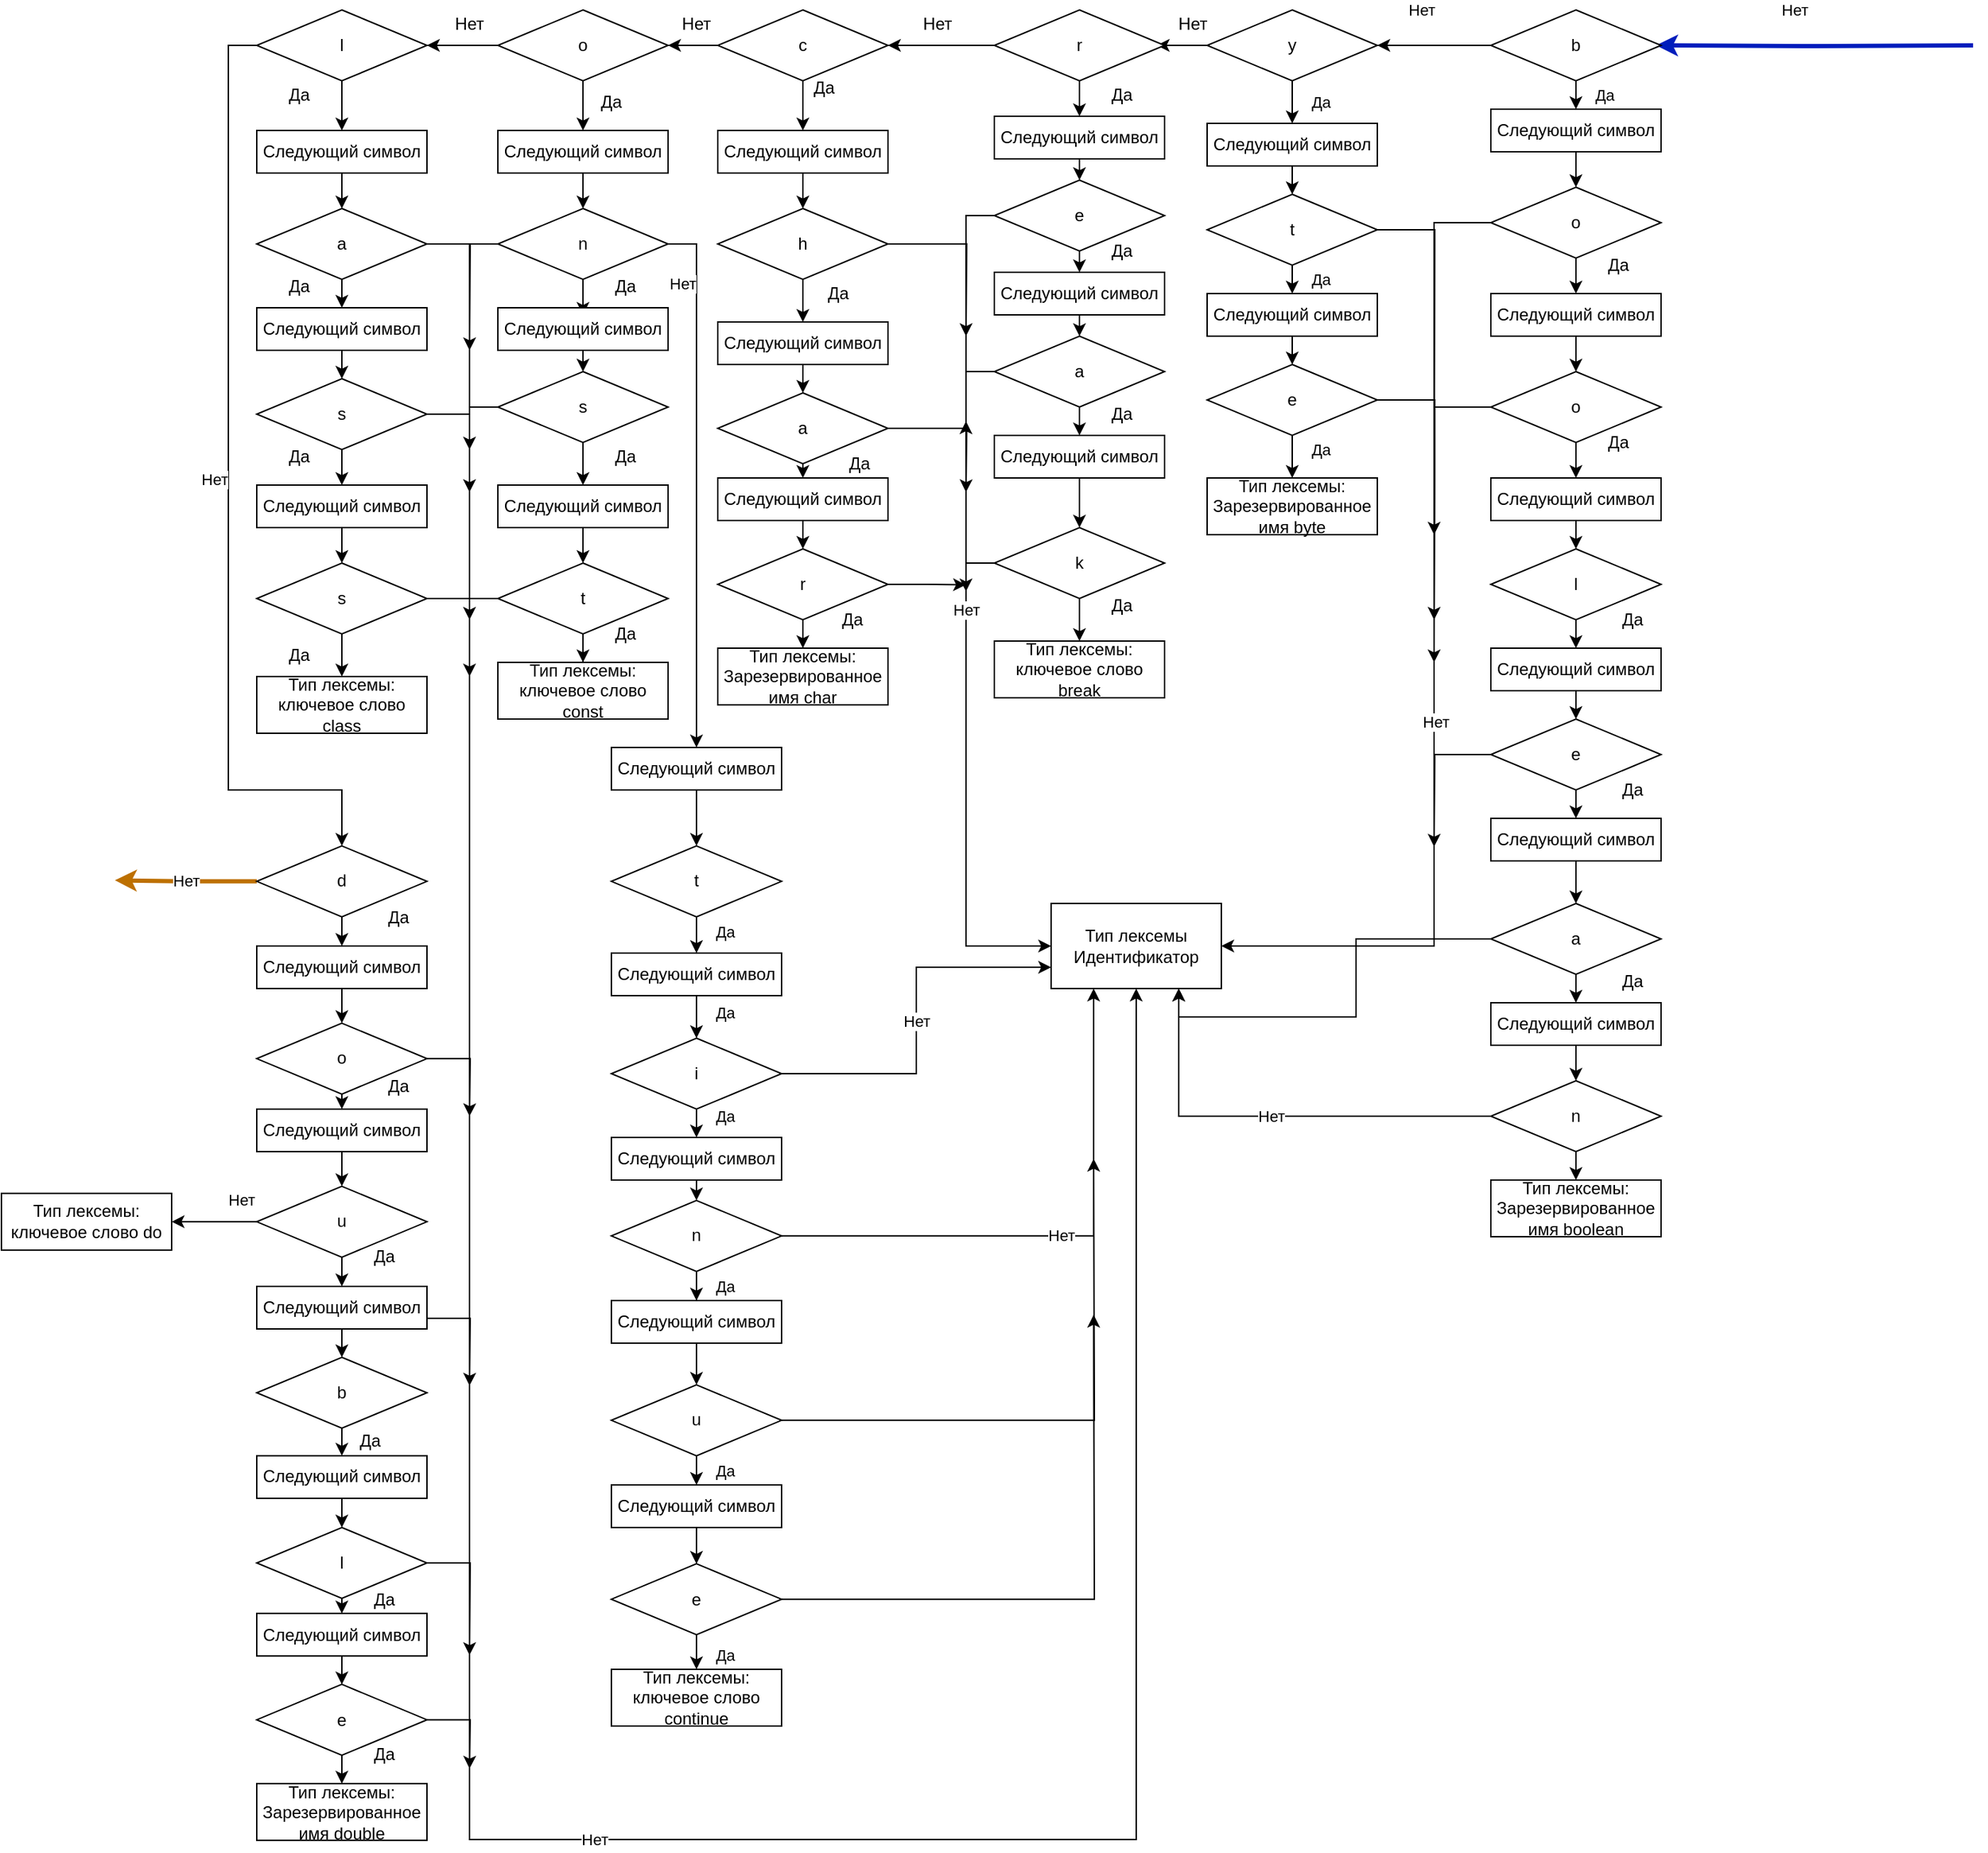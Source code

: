 <mxfile version="13.3.9" type="device"><diagram id="F86uMtkcDSShTeiwCp_3" name="page3"><mxGraphModel dx="2568" dy="419" grid="1" gridSize="10" guides="1" tooltips="1" connect="1" arrows="1" fold="1" page="1" pageScale="1" pageWidth="850" pageHeight="1100" math="0" shadow="0"><root><mxCell id="v58MwT7RRfT0QcS0c67F-0"/><mxCell id="v58MwT7RRfT0QcS0c67F-1" parent="v58MwT7RRfT0QcS0c67F-0"/><mxCell id="E-9I7OVEGxgZX5gxQvVB-0" value="Нет" style="edgeStyle=orthogonalEdgeStyle;rounded=0;orthogonalLoop=1;jettySize=auto;html=1;exitX=0;exitY=0.5;exitDx=0;exitDy=0;entryX=0.971;entryY=0.5;entryDx=0;entryDy=0;entryPerimeter=0;fillColor=#0050ef;strokeColor=#001DBC;strokeWidth=3;" parent="v58MwT7RRfT0QcS0c67F-1" target="E-9I7OVEGxgZX5gxQvVB-3" edge="1"><mxGeometry x="0.122" y="-25" relative="1" as="geometry"><mxPoint x="110" y="225.471" as="targetPoint"/><mxPoint x="-1" as="offset"/><mxPoint x="170" y="225" as="sourcePoint"/></mxGeometry></mxCell><mxCell id="E-9I7OVEGxgZX5gxQvVB-1" value="Да" style="edgeStyle=orthogonalEdgeStyle;rounded=0;orthogonalLoop=1;jettySize=auto;html=1;exitX=0.5;exitY=1;exitDx=0;exitDy=0;entryX=0.5;entryY=0;entryDx=0;entryDy=0;" parent="v58MwT7RRfT0QcS0c67F-1" source="E-9I7OVEGxgZX5gxQvVB-3" target="E-9I7OVEGxgZX5gxQvVB-115" edge="1"><mxGeometry y="20" relative="1" as="geometry"><mxPoint x="-110" y="280" as="targetPoint"/><mxPoint as="offset"/></mxGeometry></mxCell><mxCell id="E-9I7OVEGxgZX5gxQvVB-2" value="Нет" style="edgeStyle=orthogonalEdgeStyle;rounded=0;orthogonalLoop=1;jettySize=auto;html=1;exitX=0;exitY=0.5;exitDx=0;exitDy=0;entryX=1;entryY=0.5;entryDx=0;entryDy=0;" parent="v58MwT7RRfT0QcS0c67F-1" source="E-9I7OVEGxgZX5gxQvVB-3" target="E-9I7OVEGxgZX5gxQvVB-22" edge="1"><mxGeometry x="0.25" y="-25" relative="1" as="geometry"><mxPoint x="-230" y="225.471" as="targetPoint"/><mxPoint x="1" as="offset"/></mxGeometry></mxCell><mxCell id="E-9I7OVEGxgZX5gxQvVB-3" value="b" style="rhombus;whiteSpace=wrap;html=1;" parent="v58MwT7RRfT0QcS0c67F-1" vertex="1"><mxGeometry x="-170" y="200" width="120" height="50" as="geometry"/></mxCell><mxCell id="E-9I7OVEGxgZX5gxQvVB-4" style="edgeStyle=orthogonalEdgeStyle;rounded=0;orthogonalLoop=1;jettySize=auto;html=1;exitX=0.5;exitY=1;exitDx=0;exitDy=0;entryX=0.5;entryY=0;entryDx=0;entryDy=0;" parent="v58MwT7RRfT0QcS0c67F-1" source="E-9I7OVEGxgZX5gxQvVB-116" target="E-9I7OVEGxgZX5gxQvVB-7" edge="1"><mxGeometry relative="1" as="geometry"/></mxCell><mxCell id="_-xDgQSTK5Kwkt0vONkL-0" style="edgeStyle=orthogonalEdgeStyle;rounded=0;orthogonalLoop=1;jettySize=auto;html=1;exitX=0;exitY=0.5;exitDx=0;exitDy=0;entryX=1;entryY=0.5;entryDx=0;entryDy=0;strokeWidth=1;" parent="v58MwT7RRfT0QcS0c67F-1" source="E-9I7OVEGxgZX5gxQvVB-5" target="Y4OOYf-4co4Zz4XNkU7w-0" edge="1"><mxGeometry relative="1" as="geometry"><Array as="points"><mxPoint x="-210" y="350"/><mxPoint x="-210" y="860"/></Array></mxGeometry></mxCell><mxCell id="_-xDgQSTK5Kwkt0vONkL-5" value="Нет" style="edgeLabel;html=1;align=center;verticalAlign=middle;resizable=0;points=[];" parent="_-xDgQSTK5Kwkt0vONkL-0" vertex="1" connectable="0"><mxGeometry x="0.12" y="1" relative="1" as="geometry"><mxPoint as="offset"/></mxGeometry></mxCell><mxCell id="E-9I7OVEGxgZX5gxQvVB-5" value="o" style="rhombus;whiteSpace=wrap;html=1;" parent="v58MwT7RRfT0QcS0c67F-1" vertex="1"><mxGeometry x="-170" y="325" width="120" height="50" as="geometry"/></mxCell><mxCell id="E-9I7OVEGxgZX5gxQvVB-6" style="edgeStyle=orthogonalEdgeStyle;rounded=0;orthogonalLoop=1;jettySize=auto;html=1;exitX=0.5;exitY=1;exitDx=0;exitDy=0;entryX=0.5;entryY=0;entryDx=0;entryDy=0;" parent="v58MwT7RRfT0QcS0c67F-1" source="E-9I7OVEGxgZX5gxQvVB-7" target="E-9I7OVEGxgZX5gxQvVB-119" edge="1"><mxGeometry relative="1" as="geometry"/></mxCell><mxCell id="_-xDgQSTK5Kwkt0vONkL-1" style="edgeStyle=orthogonalEdgeStyle;rounded=0;orthogonalLoop=1;jettySize=auto;html=1;exitX=0;exitY=0.5;exitDx=0;exitDy=0;strokeWidth=1;" parent="v58MwT7RRfT0QcS0c67F-1" source="E-9I7OVEGxgZX5gxQvVB-7" edge="1"><mxGeometry relative="1" as="geometry"><mxPoint x="-210" y="660" as="targetPoint"/></mxGeometry></mxCell><mxCell id="E-9I7OVEGxgZX5gxQvVB-7" value="o" style="rhombus;whiteSpace=wrap;html=1;" parent="v58MwT7RRfT0QcS0c67F-1" vertex="1"><mxGeometry x="-170" y="455" width="120" height="50" as="geometry"/></mxCell><mxCell id="E-9I7OVEGxgZX5gxQvVB-8" style="edgeStyle=orthogonalEdgeStyle;rounded=0;orthogonalLoop=1;jettySize=auto;html=1;exitX=0.5;exitY=1;exitDx=0;exitDy=0;entryX=0.5;entryY=0;entryDx=0;entryDy=0;" parent="v58MwT7RRfT0QcS0c67F-1" source="E-9I7OVEGxgZX5gxQvVB-9" target="E-9I7OVEGxgZX5gxQvVB-121" edge="1"><mxGeometry relative="1" as="geometry"/></mxCell><mxCell id="E-9I7OVEGxgZX5gxQvVB-9" value="l" style="rhombus;whiteSpace=wrap;html=1;" parent="v58MwT7RRfT0QcS0c67F-1" vertex="1"><mxGeometry x="-170" y="580" width="120" height="50" as="geometry"/></mxCell><mxCell id="E-9I7OVEGxgZX5gxQvVB-10" style="edgeStyle=orthogonalEdgeStyle;rounded=0;orthogonalLoop=1;jettySize=auto;html=1;exitX=0.5;exitY=1;exitDx=0;exitDy=0;entryX=0.5;entryY=0;entryDx=0;entryDy=0;" parent="v58MwT7RRfT0QcS0c67F-1" source="E-9I7OVEGxgZX5gxQvVB-11" target="E-9I7OVEGxgZX5gxQvVB-123" edge="1"><mxGeometry relative="1" as="geometry"/></mxCell><mxCell id="_-xDgQSTK5Kwkt0vONkL-2" style="edgeStyle=orthogonalEdgeStyle;rounded=0;orthogonalLoop=1;jettySize=auto;html=1;exitX=0;exitY=0.5;exitDx=0;exitDy=0;strokeWidth=1;" parent="v58MwT7RRfT0QcS0c67F-1" source="E-9I7OVEGxgZX5gxQvVB-11" edge="1"><mxGeometry relative="1" as="geometry"><mxPoint x="-210" y="790" as="targetPoint"/></mxGeometry></mxCell><mxCell id="E-9I7OVEGxgZX5gxQvVB-11" value="e" style="rhombus;whiteSpace=wrap;html=1;" parent="v58MwT7RRfT0QcS0c67F-1" vertex="1"><mxGeometry x="-170" y="700" width="120" height="50" as="geometry"/></mxCell><mxCell id="E-9I7OVEGxgZX5gxQvVB-12" style="edgeStyle=orthogonalEdgeStyle;rounded=0;orthogonalLoop=1;jettySize=auto;html=1;exitX=0.5;exitY=1;exitDx=0;exitDy=0;entryX=0.5;entryY=0;entryDx=0;entryDy=0;" parent="v58MwT7RRfT0QcS0c67F-1" source="E-9I7OVEGxgZX5gxQvVB-13" target="E-9I7OVEGxgZX5gxQvVB-126" edge="1"><mxGeometry relative="1" as="geometry"><mxPoint x="-110" y="910" as="targetPoint"/></mxGeometry></mxCell><mxCell id="_-xDgQSTK5Kwkt0vONkL-3" style="edgeStyle=orthogonalEdgeStyle;rounded=0;orthogonalLoop=1;jettySize=auto;html=1;exitX=0;exitY=0.5;exitDx=0;exitDy=0;entryX=0.75;entryY=1;entryDx=0;entryDy=0;strokeWidth=1;" parent="v58MwT7RRfT0QcS0c67F-1" source="E-9I7OVEGxgZX5gxQvVB-13" target="Y4OOYf-4co4Zz4XNkU7w-0" edge="1"><mxGeometry relative="1" as="geometry"/></mxCell><mxCell id="E-9I7OVEGxgZX5gxQvVB-13" value="a" style="rhombus;whiteSpace=wrap;html=1;" parent="v58MwT7RRfT0QcS0c67F-1" vertex="1"><mxGeometry x="-170" y="830" width="120" height="50" as="geometry"/></mxCell><mxCell id="E-9I7OVEGxgZX5gxQvVB-14" style="edgeStyle=orthogonalEdgeStyle;rounded=0;orthogonalLoop=1;jettySize=auto;html=1;exitX=0.5;exitY=1;exitDx=0;exitDy=0;entryX=0.5;entryY=0;entryDx=0;entryDy=0;" parent="v58MwT7RRfT0QcS0c67F-1" source="E-9I7OVEGxgZX5gxQvVB-15" target="E-9I7OVEGxgZX5gxQvVB-16" edge="1"><mxGeometry relative="1" as="geometry"/></mxCell><mxCell id="_-xDgQSTK5Kwkt0vONkL-4" value="Нет" style="edgeStyle=orthogonalEdgeStyle;rounded=0;orthogonalLoop=1;jettySize=auto;html=1;exitX=0;exitY=0.5;exitDx=0;exitDy=0;entryX=0.75;entryY=1;entryDx=0;entryDy=0;strokeWidth=1;" parent="v58MwT7RRfT0QcS0c67F-1" source="E-9I7OVEGxgZX5gxQvVB-15" target="Y4OOYf-4co4Zz4XNkU7w-0" edge="1"><mxGeometry relative="1" as="geometry"/></mxCell><mxCell id="E-9I7OVEGxgZX5gxQvVB-15" value="n" style="rhombus;whiteSpace=wrap;html=1;" parent="v58MwT7RRfT0QcS0c67F-1" vertex="1"><mxGeometry x="-170" y="955" width="120" height="50" as="geometry"/></mxCell><mxCell id="E-9I7OVEGxgZX5gxQvVB-16" value="Тип лексемы:&lt;br&gt;Зарезервированное имя boolean" style="rounded=0;whiteSpace=wrap;html=1;" parent="v58MwT7RRfT0QcS0c67F-1" vertex="1"><mxGeometry x="-170" y="1025" width="120" height="40" as="geometry"/></mxCell><mxCell id="E-9I7OVEGxgZX5gxQvVB-17" value="Да" style="text;html=1;strokeColor=none;fillColor=none;align=center;verticalAlign=middle;whiteSpace=wrap;rounded=0;" parent="v58MwT7RRfT0QcS0c67F-1" vertex="1"><mxGeometry x="-100" y="370" width="40" height="20" as="geometry"/></mxCell><mxCell id="E-9I7OVEGxgZX5gxQvVB-18" value="Да" style="text;html=1;strokeColor=none;fillColor=none;align=center;verticalAlign=middle;whiteSpace=wrap;rounded=0;" parent="v58MwT7RRfT0QcS0c67F-1" vertex="1"><mxGeometry x="-100" y="495" width="40" height="20" as="geometry"/></mxCell><mxCell id="E-9I7OVEGxgZX5gxQvVB-19" value="Да" style="text;html=1;strokeColor=none;fillColor=none;align=center;verticalAlign=middle;whiteSpace=wrap;rounded=0;" parent="v58MwT7RRfT0QcS0c67F-1" vertex="1"><mxGeometry x="-90" y="620" width="40" height="20" as="geometry"/></mxCell><mxCell id="E-9I7OVEGxgZX5gxQvVB-20" value="Да" style="edgeStyle=orthogonalEdgeStyle;rounded=0;orthogonalLoop=1;jettySize=auto;html=1;exitX=0.5;exitY=1;exitDx=0;exitDy=0;entryX=0.5;entryY=0;entryDx=0;entryDy=0;" parent="v58MwT7RRfT0QcS0c67F-1" source="E-9I7OVEGxgZX5gxQvVB-22" target="E-9I7OVEGxgZX5gxQvVB-129" edge="1"><mxGeometry y="20" relative="1" as="geometry"><mxPoint x="-310" y="300" as="targetPoint"/><mxPoint as="offset"/></mxGeometry></mxCell><mxCell id="E-9I7OVEGxgZX5gxQvVB-21" style="edgeStyle=orthogonalEdgeStyle;rounded=0;orthogonalLoop=1;jettySize=auto;html=1;exitX=0;exitY=0.5;exitDx=0;exitDy=0;entryX=0.954;entryY=0.5;entryDx=0;entryDy=0;entryPerimeter=0;" parent="v58MwT7RRfT0QcS0c67F-1" source="E-9I7OVEGxgZX5gxQvVB-22" target="E-9I7OVEGxgZX5gxQvVB-30" edge="1"><mxGeometry relative="1" as="geometry"><mxPoint x="-400.0" y="225.286" as="targetPoint"/></mxGeometry></mxCell><mxCell id="E-9I7OVEGxgZX5gxQvVB-22" value="y" style="rhombus;whiteSpace=wrap;html=1;" parent="v58MwT7RRfT0QcS0c67F-1" vertex="1"><mxGeometry x="-370" y="200" width="120" height="50" as="geometry"/></mxCell><mxCell id="E-9I7OVEGxgZX5gxQvVB-23" value="Да" style="edgeStyle=orthogonalEdgeStyle;rounded=0;orthogonalLoop=1;jettySize=auto;html=1;exitX=0.5;exitY=1;exitDx=0;exitDy=0;entryX=0.5;entryY=0;entryDx=0;entryDy=0;" parent="v58MwT7RRfT0QcS0c67F-1" source="E-9I7OVEGxgZX5gxQvVB-24" target="E-9I7OVEGxgZX5gxQvVB-131" edge="1"><mxGeometry y="20" relative="1" as="geometry"><mxPoint x="-310" y="420" as="targetPoint"/><mxPoint as="offset"/></mxGeometry></mxCell><mxCell id="_-xDgQSTK5Kwkt0vONkL-6" style="edgeStyle=orthogonalEdgeStyle;rounded=0;orthogonalLoop=1;jettySize=auto;html=1;exitX=1;exitY=0.5;exitDx=0;exitDy=0;strokeWidth=1;" parent="v58MwT7RRfT0QcS0c67F-1" source="E-9I7OVEGxgZX5gxQvVB-24" edge="1"><mxGeometry relative="1" as="geometry"><mxPoint x="-210" y="570" as="targetPoint"/></mxGeometry></mxCell><mxCell id="E-9I7OVEGxgZX5gxQvVB-24" value="t" style="rhombus;whiteSpace=wrap;html=1;" parent="v58MwT7RRfT0QcS0c67F-1" vertex="1"><mxGeometry x="-370" y="330" width="120" height="50" as="geometry"/></mxCell><mxCell id="E-9I7OVEGxgZX5gxQvVB-25" value="Да" style="edgeStyle=orthogonalEdgeStyle;rounded=0;orthogonalLoop=1;jettySize=auto;html=1;exitX=0.5;exitY=1;exitDx=0;exitDy=0;entryX=0.5;entryY=0;entryDx=0;entryDy=0;" parent="v58MwT7RRfT0QcS0c67F-1" source="E-9I7OVEGxgZX5gxQvVB-26" target="E-9I7OVEGxgZX5gxQvVB-27" edge="1"><mxGeometry x="-0.333" y="20" relative="1" as="geometry"><mxPoint as="offset"/></mxGeometry></mxCell><mxCell id="_-xDgQSTK5Kwkt0vONkL-7" style="edgeStyle=orthogonalEdgeStyle;rounded=0;orthogonalLoop=1;jettySize=auto;html=1;exitX=1;exitY=0.5;exitDx=0;exitDy=0;strokeWidth=1;" parent="v58MwT7RRfT0QcS0c67F-1" source="E-9I7OVEGxgZX5gxQvVB-26" edge="1"><mxGeometry relative="1" as="geometry"><mxPoint x="-210" y="630" as="targetPoint"/></mxGeometry></mxCell><mxCell id="E-9I7OVEGxgZX5gxQvVB-26" value="e" style="rhombus;whiteSpace=wrap;html=1;" parent="v58MwT7RRfT0QcS0c67F-1" vertex="1"><mxGeometry x="-370" y="450" width="120" height="50" as="geometry"/></mxCell><mxCell id="E-9I7OVEGxgZX5gxQvVB-27" value="Тип лексемы:&lt;br&gt;Зарезервированное имя byte" style="rounded=0;whiteSpace=wrap;html=1;" parent="v58MwT7RRfT0QcS0c67F-1" vertex="1"><mxGeometry x="-370" y="530" width="120" height="40" as="geometry"/></mxCell><mxCell id="E-9I7OVEGxgZX5gxQvVB-28" style="edgeStyle=orthogonalEdgeStyle;rounded=0;orthogonalLoop=1;jettySize=auto;html=1;exitX=0.5;exitY=1;exitDx=0;exitDy=0;entryX=0.5;entryY=0;entryDx=0;entryDy=0;" parent="v58MwT7RRfT0QcS0c67F-1" source="E-9I7OVEGxgZX5gxQvVB-30" target="E-9I7OVEGxgZX5gxQvVB-133" edge="1"><mxGeometry relative="1" as="geometry"><mxPoint x="-460" y="280" as="targetPoint"/></mxGeometry></mxCell><mxCell id="E-9I7OVEGxgZX5gxQvVB-29" style="edgeStyle=orthogonalEdgeStyle;rounded=0;orthogonalLoop=1;jettySize=auto;html=1;exitX=0;exitY=0.5;exitDx=0;exitDy=0;entryX=1;entryY=0.5;entryDx=0;entryDy=0;" parent="v58MwT7RRfT0QcS0c67F-1" source="E-9I7OVEGxgZX5gxQvVB-30" target="E-9I7OVEGxgZX5gxQvVB-44" edge="1"><mxGeometry relative="1" as="geometry"/></mxCell><mxCell id="E-9I7OVEGxgZX5gxQvVB-30" value="r" style="rhombus;whiteSpace=wrap;html=1;" parent="v58MwT7RRfT0QcS0c67F-1" vertex="1"><mxGeometry x="-520" y="200" width="120" height="50" as="geometry"/></mxCell><mxCell id="E-9I7OVEGxgZX5gxQvVB-31" style="edgeStyle=orthogonalEdgeStyle;rounded=0;orthogonalLoop=1;jettySize=auto;html=1;exitX=0.5;exitY=1;exitDx=0;exitDy=0;entryX=0.5;entryY=0;entryDx=0;entryDy=0;" parent="v58MwT7RRfT0QcS0c67F-1" source="E-9I7OVEGxgZX5gxQvVB-32" target="E-9I7OVEGxgZX5gxQvVB-135" edge="1"><mxGeometry relative="1" as="geometry"><mxPoint x="-460" y="390" as="targetPoint"/></mxGeometry></mxCell><mxCell id="_-xDgQSTK5Kwkt0vONkL-8" value="Нет" style="edgeStyle=orthogonalEdgeStyle;rounded=0;orthogonalLoop=1;jettySize=auto;html=1;exitX=0;exitY=0.5;exitDx=0;exitDy=0;entryX=0;entryY=0.5;entryDx=0;entryDy=0;strokeWidth=1;" parent="v58MwT7RRfT0QcS0c67F-1" source="E-9I7OVEGxgZX5gxQvVB-32" target="Y4OOYf-4co4Zz4XNkU7w-0" edge="1"><mxGeometry relative="1" as="geometry"/></mxCell><mxCell id="E-9I7OVEGxgZX5gxQvVB-32" value="e" style="rhombus;whiteSpace=wrap;html=1;" parent="v58MwT7RRfT0QcS0c67F-1" vertex="1"><mxGeometry x="-520" y="320" width="120" height="50" as="geometry"/></mxCell><mxCell id="E-9I7OVEGxgZX5gxQvVB-33" style="edgeStyle=orthogonalEdgeStyle;rounded=0;orthogonalLoop=1;jettySize=auto;html=1;exitX=0.5;exitY=1;exitDx=0;exitDy=0;entryX=0.5;entryY=0;entryDx=0;entryDy=0;entryPerimeter=0;" parent="v58MwT7RRfT0QcS0c67F-1" source="E-9I7OVEGxgZX5gxQvVB-34" target="E-9I7OVEGxgZX5gxQvVB-137" edge="1"><mxGeometry relative="1" as="geometry"><mxPoint x="-460" y="520" as="targetPoint"/></mxGeometry></mxCell><mxCell id="_-xDgQSTK5Kwkt0vONkL-9" style="edgeStyle=orthogonalEdgeStyle;rounded=0;orthogonalLoop=1;jettySize=auto;html=1;exitX=0;exitY=0.5;exitDx=0;exitDy=0;strokeWidth=1;" parent="v58MwT7RRfT0QcS0c67F-1" source="E-9I7OVEGxgZX5gxQvVB-34" edge="1"><mxGeometry relative="1" as="geometry"><mxPoint x="-540" y="490" as="targetPoint"/></mxGeometry></mxCell><mxCell id="E-9I7OVEGxgZX5gxQvVB-34" value="a" style="rhombus;whiteSpace=wrap;html=1;" parent="v58MwT7RRfT0QcS0c67F-1" vertex="1"><mxGeometry x="-520" y="430" width="120" height="50" as="geometry"/></mxCell><mxCell id="E-9I7OVEGxgZX5gxQvVB-35" style="edgeStyle=orthogonalEdgeStyle;rounded=0;orthogonalLoop=1;jettySize=auto;html=1;exitX=0.5;exitY=1;exitDx=0;exitDy=0;entryX=0.5;entryY=0;entryDx=0;entryDy=0;" parent="v58MwT7RRfT0QcS0c67F-1" source="E-9I7OVEGxgZX5gxQvVB-36" target="E-9I7OVEGxgZX5gxQvVB-37" edge="1"><mxGeometry relative="1" as="geometry"/></mxCell><mxCell id="_-xDgQSTK5Kwkt0vONkL-10" style="edgeStyle=orthogonalEdgeStyle;rounded=0;orthogonalLoop=1;jettySize=auto;html=1;exitX=0;exitY=0.5;exitDx=0;exitDy=0;strokeWidth=1;" parent="v58MwT7RRfT0QcS0c67F-1" source="E-9I7OVEGxgZX5gxQvVB-36" edge="1"><mxGeometry relative="1" as="geometry"><mxPoint x="-540" y="610" as="targetPoint"/></mxGeometry></mxCell><mxCell id="E-9I7OVEGxgZX5gxQvVB-36" value="k" style="rhombus;whiteSpace=wrap;html=1;" parent="v58MwT7RRfT0QcS0c67F-1" vertex="1"><mxGeometry x="-520" y="565" width="120" height="50" as="geometry"/></mxCell><mxCell id="E-9I7OVEGxgZX5gxQvVB-37" value="Тип лексемы:&lt;br&gt;ключевое слово break" style="rounded=0;whiteSpace=wrap;html=1;" parent="v58MwT7RRfT0QcS0c67F-1" vertex="1"><mxGeometry x="-520" y="645" width="120" height="40" as="geometry"/></mxCell><mxCell id="E-9I7OVEGxgZX5gxQvVB-38" value="Да" style="text;html=1;strokeColor=none;fillColor=none;align=center;verticalAlign=middle;whiteSpace=wrap;rounded=0;" parent="v58MwT7RRfT0QcS0c67F-1" vertex="1"><mxGeometry x="-450" y="250" width="40" height="20" as="geometry"/></mxCell><mxCell id="E-9I7OVEGxgZX5gxQvVB-39" value="Да" style="text;html=1;strokeColor=none;fillColor=none;align=center;verticalAlign=middle;whiteSpace=wrap;rounded=0;" parent="v58MwT7RRfT0QcS0c67F-1" vertex="1"><mxGeometry x="-450" y="360" width="40" height="20" as="geometry"/></mxCell><mxCell id="E-9I7OVEGxgZX5gxQvVB-40" value="Да" style="text;html=1;strokeColor=none;fillColor=none;align=center;verticalAlign=middle;whiteSpace=wrap;rounded=0;" parent="v58MwT7RRfT0QcS0c67F-1" vertex="1"><mxGeometry x="-450" y="475" width="40" height="20" as="geometry"/></mxCell><mxCell id="E-9I7OVEGxgZX5gxQvVB-41" value="Нет" style="text;html=1;strokeColor=none;fillColor=none;align=center;verticalAlign=middle;whiteSpace=wrap;rounded=0;" parent="v58MwT7RRfT0QcS0c67F-1" vertex="1"><mxGeometry x="-400" y="200" width="40" height="20" as="geometry"/></mxCell><mxCell id="E-9I7OVEGxgZX5gxQvVB-42" style="edgeStyle=orthogonalEdgeStyle;rounded=0;orthogonalLoop=1;jettySize=auto;html=1;exitX=0.5;exitY=1;exitDx=0;exitDy=0;entryX=0.5;entryY=0;entryDx=0;entryDy=0;" parent="v58MwT7RRfT0QcS0c67F-1" source="E-9I7OVEGxgZX5gxQvVB-44" target="E-9I7OVEGxgZX5gxQvVB-140" edge="1"><mxGeometry relative="1" as="geometry"><mxPoint x="-655" y="300" as="targetPoint"/></mxGeometry></mxCell><mxCell id="E-9I7OVEGxgZX5gxQvVB-43" style="edgeStyle=orthogonalEdgeStyle;rounded=0;orthogonalLoop=1;jettySize=auto;html=1;exitX=0;exitY=0.5;exitDx=0;exitDy=0;entryX=1;entryY=0.5;entryDx=0;entryDy=0;" parent="v58MwT7RRfT0QcS0c67F-1" source="E-9I7OVEGxgZX5gxQvVB-44" target="E-9I7OVEGxgZX5gxQvVB-58" edge="1"><mxGeometry relative="1" as="geometry"/></mxCell><mxCell id="E-9I7OVEGxgZX5gxQvVB-44" value="c" style="rhombus;whiteSpace=wrap;html=1;" parent="v58MwT7RRfT0QcS0c67F-1" vertex="1"><mxGeometry x="-715" y="200" width="120" height="50" as="geometry"/></mxCell><mxCell id="E-9I7OVEGxgZX5gxQvVB-45" style="edgeStyle=orthogonalEdgeStyle;rounded=0;orthogonalLoop=1;jettySize=auto;html=1;exitX=0.5;exitY=1;exitDx=0;exitDy=0;entryX=0.5;entryY=0;entryDx=0;entryDy=0;" parent="v58MwT7RRfT0QcS0c67F-1" source="E-9I7OVEGxgZX5gxQvVB-46" target="E-9I7OVEGxgZX5gxQvVB-142" edge="1"><mxGeometry relative="1" as="geometry"><mxPoint x="-655" y="430" as="targetPoint"/></mxGeometry></mxCell><mxCell id="_-xDgQSTK5Kwkt0vONkL-11" style="edgeStyle=orthogonalEdgeStyle;rounded=0;orthogonalLoop=1;jettySize=auto;html=1;exitX=1;exitY=0.5;exitDx=0;exitDy=0;strokeWidth=1;" parent="v58MwT7RRfT0QcS0c67F-1" source="E-9I7OVEGxgZX5gxQvVB-46" edge="1"><mxGeometry relative="1" as="geometry"><mxPoint x="-540" y="430" as="targetPoint"/></mxGeometry></mxCell><mxCell id="E-9I7OVEGxgZX5gxQvVB-46" value="h" style="rhombus;whiteSpace=wrap;html=1;" parent="v58MwT7RRfT0QcS0c67F-1" vertex="1"><mxGeometry x="-715" y="340" width="120" height="50" as="geometry"/></mxCell><mxCell id="E-9I7OVEGxgZX5gxQvVB-47" style="edgeStyle=orthogonalEdgeStyle;rounded=0;orthogonalLoop=1;jettySize=auto;html=1;exitX=0.5;exitY=1;exitDx=0;exitDy=0;entryX=0.5;entryY=0;entryDx=0;entryDy=0;" parent="v58MwT7RRfT0QcS0c67F-1" source="E-9I7OVEGxgZX5gxQvVB-48" target="E-9I7OVEGxgZX5gxQvVB-144" edge="1"><mxGeometry relative="1" as="geometry"><mxPoint x="-655" y="540" as="targetPoint"/></mxGeometry></mxCell><mxCell id="_-xDgQSTK5Kwkt0vONkL-12" style="edgeStyle=orthogonalEdgeStyle;rounded=0;orthogonalLoop=1;jettySize=auto;html=1;exitX=1;exitY=0.5;exitDx=0;exitDy=0;strokeWidth=1;" parent="v58MwT7RRfT0QcS0c67F-1" source="E-9I7OVEGxgZX5gxQvVB-48" edge="1"><mxGeometry relative="1" as="geometry"><mxPoint x="-540" y="540" as="targetPoint"/></mxGeometry></mxCell><mxCell id="E-9I7OVEGxgZX5gxQvVB-48" value="a" style="rhombus;whiteSpace=wrap;html=1;" parent="v58MwT7RRfT0QcS0c67F-1" vertex="1"><mxGeometry x="-715" y="470" width="120" height="50" as="geometry"/></mxCell><mxCell id="E-9I7OVEGxgZX5gxQvVB-49" style="edgeStyle=orthogonalEdgeStyle;rounded=0;orthogonalLoop=1;jettySize=auto;html=1;exitX=0.5;exitY=1;exitDx=0;exitDy=0;" parent="v58MwT7RRfT0QcS0c67F-1" source="E-9I7OVEGxgZX5gxQvVB-50" target="E-9I7OVEGxgZX5gxQvVB-54" edge="1"><mxGeometry relative="1" as="geometry"/></mxCell><mxCell id="_-xDgQSTK5Kwkt0vONkL-13" style="edgeStyle=orthogonalEdgeStyle;rounded=0;orthogonalLoop=1;jettySize=auto;html=1;exitX=1;exitY=0.5;exitDx=0;exitDy=0;strokeWidth=1;" parent="v58MwT7RRfT0QcS0c67F-1" source="E-9I7OVEGxgZX5gxQvVB-50" edge="1"><mxGeometry relative="1" as="geometry"><mxPoint x="-540" y="605.333" as="targetPoint"/></mxGeometry></mxCell><mxCell id="E-9I7OVEGxgZX5gxQvVB-50" value="r" style="rhombus;whiteSpace=wrap;html=1;" parent="v58MwT7RRfT0QcS0c67F-1" vertex="1"><mxGeometry x="-715" y="580" width="120" height="50" as="geometry"/></mxCell><mxCell id="E-9I7OVEGxgZX5gxQvVB-51" value="Да" style="text;html=1;strokeColor=none;fillColor=none;align=center;verticalAlign=middle;whiteSpace=wrap;rounded=0;" parent="v58MwT7RRfT0QcS0c67F-1" vertex="1"><mxGeometry x="-660" y="245" width="40" height="20" as="geometry"/></mxCell><mxCell id="E-9I7OVEGxgZX5gxQvVB-52" value="Да" style="text;html=1;strokeColor=none;fillColor=none;align=center;verticalAlign=middle;whiteSpace=wrap;rounded=0;" parent="v58MwT7RRfT0QcS0c67F-1" vertex="1"><mxGeometry x="-650" y="390" width="40" height="20" as="geometry"/></mxCell><mxCell id="E-9I7OVEGxgZX5gxQvVB-53" value="Да" style="text;html=1;strokeColor=none;fillColor=none;align=center;verticalAlign=middle;whiteSpace=wrap;rounded=0;" parent="v58MwT7RRfT0QcS0c67F-1" vertex="1"><mxGeometry x="-635" y="510" width="40" height="20" as="geometry"/></mxCell><mxCell id="E-9I7OVEGxgZX5gxQvVB-54" value="Тип лексемы:&lt;br&gt;Зарезервированное имя char" style="rounded=0;whiteSpace=wrap;html=1;" parent="v58MwT7RRfT0QcS0c67F-1" vertex="1"><mxGeometry x="-715" y="650" width="120" height="40" as="geometry"/></mxCell><mxCell id="E-9I7OVEGxgZX5gxQvVB-55" value="Да" style="text;html=1;strokeColor=none;fillColor=none;align=center;verticalAlign=middle;whiteSpace=wrap;rounded=0;" parent="v58MwT7RRfT0QcS0c67F-1" vertex="1"><mxGeometry x="-640" y="620" width="40" height="20" as="geometry"/></mxCell><mxCell id="E-9I7OVEGxgZX5gxQvVB-56" style="edgeStyle=orthogonalEdgeStyle;rounded=0;orthogonalLoop=1;jettySize=auto;html=1;exitX=0.5;exitY=1;exitDx=0;exitDy=0;entryX=0.5;entryY=0;entryDx=0;entryDy=0;" parent="v58MwT7RRfT0QcS0c67F-1" source="E-9I7OVEGxgZX5gxQvVB-58" target="E-9I7OVEGxgZX5gxQvVB-146" edge="1"><mxGeometry relative="1" as="geometry"><mxPoint x="-810" y="290" as="targetPoint"/></mxGeometry></mxCell><mxCell id="E-9I7OVEGxgZX5gxQvVB-57" style="edgeStyle=orthogonalEdgeStyle;rounded=0;orthogonalLoop=1;jettySize=auto;html=1;exitX=0;exitY=0.5;exitDx=0;exitDy=0;entryX=1;entryY=0.5;entryDx=0;entryDy=0;" parent="v58MwT7RRfT0QcS0c67F-1" source="E-9I7OVEGxgZX5gxQvVB-58" target="E-9I7OVEGxgZX5gxQvVB-76" edge="1"><mxGeometry relative="1" as="geometry"><mxPoint x="-940" y="225.286" as="targetPoint"/></mxGeometry></mxCell><mxCell id="E-9I7OVEGxgZX5gxQvVB-58" value="o" style="rhombus;whiteSpace=wrap;html=1;" parent="v58MwT7RRfT0QcS0c67F-1" vertex="1"><mxGeometry x="-870" y="200" width="120" height="50" as="geometry"/></mxCell><mxCell id="E-9I7OVEGxgZX5gxQvVB-59" value="Нет" style="text;html=1;strokeColor=none;fillColor=none;align=center;verticalAlign=middle;whiteSpace=wrap;rounded=0;" parent="v58MwT7RRfT0QcS0c67F-1" vertex="1"><mxGeometry x="-580" y="200" width="40" height="20" as="geometry"/></mxCell><mxCell id="E-9I7OVEGxgZX5gxQvVB-60" value="Нет" style="text;html=1;strokeColor=none;fillColor=none;align=center;verticalAlign=middle;whiteSpace=wrap;rounded=0;" parent="v58MwT7RRfT0QcS0c67F-1" vertex="1"><mxGeometry x="-750" y="200" width="40" height="20" as="geometry"/></mxCell><mxCell id="E-9I7OVEGxgZX5gxQvVB-61" style="edgeStyle=orthogonalEdgeStyle;rounded=0;orthogonalLoop=1;jettySize=auto;html=1;exitX=0.5;exitY=1;exitDx=0;exitDy=0;entryX=0.5;entryY=0.167;entryDx=0;entryDy=0;entryPerimeter=0;" parent="v58MwT7RRfT0QcS0c67F-1" source="E-9I7OVEGxgZX5gxQvVB-64" target="E-9I7OVEGxgZX5gxQvVB-150" edge="1"><mxGeometry relative="1" as="geometry"><mxPoint x="-810" y="420" as="targetPoint"/></mxGeometry></mxCell><mxCell id="E-9I7OVEGxgZX5gxQvVB-62" style="edgeStyle=orthogonalEdgeStyle;rounded=0;orthogonalLoop=1;jettySize=auto;html=1;exitX=1;exitY=0.5;exitDx=0;exitDy=0;entryX=0.5;entryY=0;entryDx=0;entryDy=0;" parent="v58MwT7RRfT0QcS0c67F-1" source="E-9I7OVEGxgZX5gxQvVB-64" target="E-9I7OVEGxgZX5gxQvVB-148" edge="1"><mxGeometry relative="1" as="geometry"><mxPoint x="-730" y="700" as="targetPoint"/><Array as="points"><mxPoint x="-730" y="365"/></Array></mxGeometry></mxCell><mxCell id="E-9I7OVEGxgZX5gxQvVB-63" value="Нет" style="edgeLabel;html=1;align=center;verticalAlign=middle;resizable=0;points=[];" parent="E-9I7OVEGxgZX5gxQvVB-62" vertex="1" connectable="0"><mxGeometry x="0.91" relative="1" as="geometry"><mxPoint x="-10" y="-309.94" as="offset"/></mxGeometry></mxCell><mxCell id="_-xDgQSTK5Kwkt0vONkL-21" style="edgeStyle=orthogonalEdgeStyle;rounded=0;orthogonalLoop=1;jettySize=auto;html=1;exitX=0;exitY=0.5;exitDx=0;exitDy=0;strokeWidth=1;" parent="v58MwT7RRfT0QcS0c67F-1" source="E-9I7OVEGxgZX5gxQvVB-64" edge="1"><mxGeometry relative="1" as="geometry"><mxPoint x="-890" y="540" as="targetPoint"/></mxGeometry></mxCell><mxCell id="E-9I7OVEGxgZX5gxQvVB-64" value="n" style="rhombus;whiteSpace=wrap;html=1;" parent="v58MwT7RRfT0QcS0c67F-1" vertex="1"><mxGeometry x="-870" y="340" width="120" height="50" as="geometry"/></mxCell><mxCell id="E-9I7OVEGxgZX5gxQvVB-65" style="edgeStyle=orthogonalEdgeStyle;rounded=0;orthogonalLoop=1;jettySize=auto;html=1;exitX=0.5;exitY=1;exitDx=0;exitDy=0;entryX=0.5;entryY=0;entryDx=0;entryDy=0;" parent="v58MwT7RRfT0QcS0c67F-1" source="E-9I7OVEGxgZX5gxQvVB-66" target="E-9I7OVEGxgZX5gxQvVB-152" edge="1"><mxGeometry relative="1" as="geometry"/></mxCell><mxCell id="_-xDgQSTK5Kwkt0vONkL-20" style="edgeStyle=orthogonalEdgeStyle;rounded=0;orthogonalLoop=1;jettySize=auto;html=1;exitX=0;exitY=0.5;exitDx=0;exitDy=0;strokeWidth=1;" parent="v58MwT7RRfT0QcS0c67F-1" source="E-9I7OVEGxgZX5gxQvVB-66" edge="1"><mxGeometry relative="1" as="geometry"><mxPoint x="-890" y="670" as="targetPoint"/></mxGeometry></mxCell><mxCell id="E-9I7OVEGxgZX5gxQvVB-66" value="s" style="rhombus;whiteSpace=wrap;html=1;" parent="v58MwT7RRfT0QcS0c67F-1" vertex="1"><mxGeometry x="-870" y="455" width="120" height="50" as="geometry"/></mxCell><mxCell id="E-9I7OVEGxgZX5gxQvVB-67" style="edgeStyle=orthogonalEdgeStyle;rounded=0;orthogonalLoop=1;jettySize=auto;html=1;exitX=0.5;exitY=1;exitDx=0;exitDy=0;" parent="v58MwT7RRfT0QcS0c67F-1" source="E-9I7OVEGxgZX5gxQvVB-68" target="E-9I7OVEGxgZX5gxQvVB-69" edge="1"><mxGeometry relative="1" as="geometry"/></mxCell><mxCell id="_-xDgQSTK5Kwkt0vONkL-19" value="Нет" style="edgeStyle=orthogonalEdgeStyle;rounded=0;orthogonalLoop=1;jettySize=auto;html=1;exitX=0;exitY=0.5;exitDx=0;exitDy=0;entryX=0.5;entryY=1;entryDx=0;entryDy=0;strokeWidth=1;" parent="v58MwT7RRfT0QcS0c67F-1" source="E-9I7OVEGxgZX5gxQvVB-68" target="Y4OOYf-4co4Zz4XNkU7w-0" edge="1"><mxGeometry relative="1" as="geometry"><Array as="points"><mxPoint x="-890" y="615"/><mxPoint x="-890" y="1490"/><mxPoint x="-420" y="1490"/></Array></mxGeometry></mxCell><mxCell id="E-9I7OVEGxgZX5gxQvVB-68" value="t" style="rhombus;whiteSpace=wrap;html=1;" parent="v58MwT7RRfT0QcS0c67F-1" vertex="1"><mxGeometry x="-870" y="590" width="120" height="50" as="geometry"/></mxCell><mxCell id="E-9I7OVEGxgZX5gxQvVB-69" value="Тип лексемы:&lt;br&gt;ключевое слово const" style="rounded=0;whiteSpace=wrap;html=1;" parent="v58MwT7RRfT0QcS0c67F-1" vertex="1"><mxGeometry x="-870" y="660" width="120" height="40" as="geometry"/></mxCell><mxCell id="E-9I7OVEGxgZX5gxQvVB-70" value="Да" style="text;html=1;strokeColor=none;fillColor=none;align=center;verticalAlign=middle;whiteSpace=wrap;rounded=0;" parent="v58MwT7RRfT0QcS0c67F-1" vertex="1"><mxGeometry x="-800" y="630" width="40" height="20" as="geometry"/></mxCell><mxCell id="E-9I7OVEGxgZX5gxQvVB-71" value="Да" style="text;html=1;strokeColor=none;fillColor=none;align=center;verticalAlign=middle;whiteSpace=wrap;rounded=0;" parent="v58MwT7RRfT0QcS0c67F-1" vertex="1"><mxGeometry x="-800" y="505" width="40" height="20" as="geometry"/></mxCell><mxCell id="E-9I7OVEGxgZX5gxQvVB-72" value="Да" style="text;html=1;strokeColor=none;fillColor=none;align=center;verticalAlign=middle;whiteSpace=wrap;rounded=0;" parent="v58MwT7RRfT0QcS0c67F-1" vertex="1"><mxGeometry x="-800" y="385" width="40" height="20" as="geometry"/></mxCell><mxCell id="E-9I7OVEGxgZX5gxQvVB-73" value="Да" style="text;html=1;strokeColor=none;fillColor=none;align=center;verticalAlign=middle;whiteSpace=wrap;rounded=0;" parent="v58MwT7RRfT0QcS0c67F-1" vertex="1"><mxGeometry x="-810" y="255" width="40" height="20" as="geometry"/></mxCell><mxCell id="E-9I7OVEGxgZX5gxQvVB-74" value="Нет" style="edgeStyle=orthogonalEdgeStyle;rounded=0;orthogonalLoop=1;jettySize=auto;html=1;exitX=0;exitY=0.5;exitDx=0;exitDy=0;entryX=0.5;entryY=0;entryDx=0;entryDy=0;" parent="v58MwT7RRfT0QcS0c67F-1" source="E-9I7OVEGxgZX5gxQvVB-76" target="E-9I7OVEGxgZX5gxQvVB-99" edge="1"><mxGeometry x="-0.018" y="-10" relative="1" as="geometry"><mxPoint x="-1110.0" y="825.714" as="targetPoint"/><Array as="points"><mxPoint x="-1060" y="225"/><mxPoint x="-1060" y="750"/><mxPoint x="-980" y="750"/></Array><mxPoint as="offset"/></mxGeometry></mxCell><mxCell id="E-9I7OVEGxgZX5gxQvVB-75" style="edgeStyle=orthogonalEdgeStyle;rounded=0;orthogonalLoop=1;jettySize=auto;html=1;exitX=0.5;exitY=1;exitDx=0;exitDy=0;" parent="v58MwT7RRfT0QcS0c67F-1" source="E-9I7OVEGxgZX5gxQvVB-76" target="E-9I7OVEGxgZX5gxQvVB-169" edge="1"><mxGeometry relative="1" as="geometry"/></mxCell><mxCell id="E-9I7OVEGxgZX5gxQvVB-76" value="l" style="rhombus;whiteSpace=wrap;html=1;" parent="v58MwT7RRfT0QcS0c67F-1" vertex="1"><mxGeometry x="-1040" y="200" width="120" height="50" as="geometry"/></mxCell><mxCell id="E-9I7OVEGxgZX5gxQvVB-77" value="Нет" style="text;html=1;strokeColor=none;fillColor=none;align=center;verticalAlign=middle;whiteSpace=wrap;rounded=0;" parent="v58MwT7RRfT0QcS0c67F-1" vertex="1"><mxGeometry x="-910" y="200" width="40" height="20" as="geometry"/></mxCell><mxCell id="E-9I7OVEGxgZX5gxQvVB-78" style="edgeStyle=orthogonalEdgeStyle;rounded=0;orthogonalLoop=1;jettySize=auto;html=1;exitX=0.5;exitY=1;exitDx=0;exitDy=0;entryX=0.5;entryY=0;entryDx=0;entryDy=0;" parent="v58MwT7RRfT0QcS0c67F-1" source="E-9I7OVEGxgZX5gxQvVB-79" target="E-9I7OVEGxgZX5gxQvVB-171" edge="1"><mxGeometry relative="1" as="geometry"/></mxCell><mxCell id="_-xDgQSTK5Kwkt0vONkL-22" style="edgeStyle=orthogonalEdgeStyle;rounded=0;orthogonalLoop=1;jettySize=auto;html=1;exitX=1;exitY=0.5;exitDx=0;exitDy=0;strokeWidth=1;" parent="v58MwT7RRfT0QcS0c67F-1" source="E-9I7OVEGxgZX5gxQvVB-79" edge="1"><mxGeometry relative="1" as="geometry"><mxPoint x="-890" y="440" as="targetPoint"/></mxGeometry></mxCell><mxCell id="E-9I7OVEGxgZX5gxQvVB-79" value="a" style="rhombus;whiteSpace=wrap;html=1;" parent="v58MwT7RRfT0QcS0c67F-1" vertex="1"><mxGeometry x="-1040" y="340" width="120" height="50" as="geometry"/></mxCell><mxCell id="E-9I7OVEGxgZX5gxQvVB-80" style="edgeStyle=orthogonalEdgeStyle;rounded=0;orthogonalLoop=1;jettySize=auto;html=1;exitX=0.5;exitY=1;exitDx=0;exitDy=0;entryX=0.5;entryY=0;entryDx=0;entryDy=0;" parent="v58MwT7RRfT0QcS0c67F-1" source="E-9I7OVEGxgZX5gxQvVB-81" target="E-9I7OVEGxgZX5gxQvVB-173" edge="1"><mxGeometry relative="1" as="geometry"/></mxCell><mxCell id="_-xDgQSTK5Kwkt0vONkL-23" style="edgeStyle=orthogonalEdgeStyle;rounded=0;orthogonalLoop=1;jettySize=auto;html=1;exitX=1;exitY=0.5;exitDx=0;exitDy=0;strokeWidth=1;" parent="v58MwT7RRfT0QcS0c67F-1" source="E-9I7OVEGxgZX5gxQvVB-81" edge="1"><mxGeometry relative="1" as="geometry"><mxPoint x="-890" y="510" as="targetPoint"/></mxGeometry></mxCell><mxCell id="E-9I7OVEGxgZX5gxQvVB-81" value="s" style="rhombus;whiteSpace=wrap;html=1;" parent="v58MwT7RRfT0QcS0c67F-1" vertex="1"><mxGeometry x="-1040" y="460" width="120" height="50" as="geometry"/></mxCell><mxCell id="E-9I7OVEGxgZX5gxQvVB-82" style="edgeStyle=orthogonalEdgeStyle;rounded=0;orthogonalLoop=1;jettySize=auto;html=1;exitX=0.5;exitY=1;exitDx=0;exitDy=0;entryX=0.5;entryY=0;entryDx=0;entryDy=0;" parent="v58MwT7RRfT0QcS0c67F-1" source="E-9I7OVEGxgZX5gxQvVB-83" target="E-9I7OVEGxgZX5gxQvVB-85" edge="1"><mxGeometry relative="1" as="geometry"/></mxCell><mxCell id="_-xDgQSTK5Kwkt0vONkL-24" style="edgeStyle=orthogonalEdgeStyle;rounded=0;orthogonalLoop=1;jettySize=auto;html=1;exitX=1;exitY=0.5;exitDx=0;exitDy=0;strokeWidth=1;" parent="v58MwT7RRfT0QcS0c67F-1" source="E-9I7OVEGxgZX5gxQvVB-83" edge="1"><mxGeometry relative="1" as="geometry"><mxPoint x="-890" y="630" as="targetPoint"/></mxGeometry></mxCell><mxCell id="E-9I7OVEGxgZX5gxQvVB-83" value="s" style="rhombus;whiteSpace=wrap;html=1;" parent="v58MwT7RRfT0QcS0c67F-1" vertex="1"><mxGeometry x="-1040" y="590" width="120" height="50" as="geometry"/></mxCell><mxCell id="E-9I7OVEGxgZX5gxQvVB-84" value="Да" style="text;html=1;strokeColor=none;fillColor=none;align=center;verticalAlign=middle;whiteSpace=wrap;rounded=0;" parent="v58MwT7RRfT0QcS0c67F-1" vertex="1"><mxGeometry x="-1030" y="250" width="40" height="20" as="geometry"/></mxCell><mxCell id="E-9I7OVEGxgZX5gxQvVB-85" value="Тип лексемы:&lt;br&gt;ключевое слово class" style="rounded=0;whiteSpace=wrap;html=1;" parent="v58MwT7RRfT0QcS0c67F-1" vertex="1"><mxGeometry x="-1040" y="670" width="120" height="40" as="geometry"/></mxCell><mxCell id="E-9I7OVEGxgZX5gxQvVB-86" value="Да" style="edgeStyle=orthogonalEdgeStyle;rounded=0;orthogonalLoop=1;jettySize=auto;html=1;exitX=0.5;exitY=1;exitDx=0;exitDy=0;entryX=0.5;entryY=0;entryDx=0;entryDy=0;" parent="v58MwT7RRfT0QcS0c67F-1" source="E-9I7OVEGxgZX5gxQvVB-87" target="E-9I7OVEGxgZX5gxQvVB-178" edge="1"><mxGeometry x="-0.172" y="20" relative="1" as="geometry"><mxPoint as="offset"/></mxGeometry></mxCell><mxCell id="E-9I7OVEGxgZX5gxQvVB-87" value="t" style="rhombus;whiteSpace=wrap;html=1;" parent="v58MwT7RRfT0QcS0c67F-1" vertex="1"><mxGeometry x="-790" y="789.41" width="120" height="50" as="geometry"/></mxCell><mxCell id="E-9I7OVEGxgZX5gxQvVB-88" value="Да" style="edgeStyle=orthogonalEdgeStyle;rounded=0;orthogonalLoop=1;jettySize=auto;html=1;exitX=0.5;exitY=1;exitDx=0;exitDy=0;entryX=0.5;entryY=0;entryDx=0;entryDy=0;" parent="v58MwT7RRfT0QcS0c67F-1" source="E-9I7OVEGxgZX5gxQvVB-89" target="E-9I7OVEGxgZX5gxQvVB-180" edge="1"><mxGeometry x="-0.5" y="20" relative="1" as="geometry"><mxPoint as="offset"/></mxGeometry></mxCell><mxCell id="_-xDgQSTK5Kwkt0vONkL-14" value="Нет" style="edgeStyle=orthogonalEdgeStyle;rounded=0;orthogonalLoop=1;jettySize=auto;html=1;exitX=1;exitY=0.5;exitDx=0;exitDy=0;entryX=0;entryY=0.75;entryDx=0;entryDy=0;strokeWidth=1;" parent="v58MwT7RRfT0QcS0c67F-1" source="E-9I7OVEGxgZX5gxQvVB-89" target="Y4OOYf-4co4Zz4XNkU7w-0" edge="1"><mxGeometry relative="1" as="geometry"/></mxCell><mxCell id="E-9I7OVEGxgZX5gxQvVB-89" value="i" style="rhombus;whiteSpace=wrap;html=1;" parent="v58MwT7RRfT0QcS0c67F-1" vertex="1"><mxGeometry x="-790" y="925" width="120" height="50" as="geometry"/></mxCell><mxCell id="E-9I7OVEGxgZX5gxQvVB-90" value="Да" style="edgeStyle=orthogonalEdgeStyle;rounded=0;orthogonalLoop=1;jettySize=auto;html=1;exitX=0.5;exitY=1;exitDx=0;exitDy=0;" parent="v58MwT7RRfT0QcS0c67F-1" source="E-9I7OVEGxgZX5gxQvVB-91" target="E-9I7OVEGxgZX5gxQvVB-182" edge="1"><mxGeometry x="0.663" y="20" relative="1" as="geometry"><mxPoint as="offset"/></mxGeometry></mxCell><mxCell id="_-xDgQSTK5Kwkt0vONkL-16" value="Нет" style="edgeStyle=orthogonalEdgeStyle;rounded=0;orthogonalLoop=1;jettySize=auto;html=1;exitX=1;exitY=0.5;exitDx=0;exitDy=0;entryX=0.25;entryY=1;entryDx=0;entryDy=0;strokeWidth=1;" parent="v58MwT7RRfT0QcS0c67F-1" source="E-9I7OVEGxgZX5gxQvVB-91" target="Y4OOYf-4co4Zz4XNkU7w-0" edge="1"><mxGeometry relative="1" as="geometry"/></mxCell><mxCell id="E-9I7OVEGxgZX5gxQvVB-91" value="n" style="rhombus;whiteSpace=wrap;html=1;" parent="v58MwT7RRfT0QcS0c67F-1" vertex="1"><mxGeometry x="-790" y="1039.41" width="120" height="50" as="geometry"/></mxCell><mxCell id="E-9I7OVEGxgZX5gxQvVB-92" value="Да" style="edgeStyle=orthogonalEdgeStyle;rounded=0;orthogonalLoop=1;jettySize=auto;html=1;exitX=0.5;exitY=1;exitDx=0;exitDy=0;entryX=0.5;entryY=0;entryDx=0;entryDy=0;" parent="v58MwT7RRfT0QcS0c67F-1" source="E-9I7OVEGxgZX5gxQvVB-93" target="E-9I7OVEGxgZX5gxQvVB-184" edge="1"><mxGeometry x="0.029" y="20" relative="1" as="geometry"><mxPoint as="offset"/></mxGeometry></mxCell><mxCell id="_-xDgQSTK5Kwkt0vONkL-17" style="edgeStyle=orthogonalEdgeStyle;rounded=0;orthogonalLoop=1;jettySize=auto;html=1;exitX=1;exitY=0.5;exitDx=0;exitDy=0;strokeWidth=1;" parent="v58MwT7RRfT0QcS0c67F-1" source="E-9I7OVEGxgZX5gxQvVB-93" edge="1"><mxGeometry relative="1" as="geometry"><mxPoint x="-450" y="1010" as="targetPoint"/></mxGeometry></mxCell><mxCell id="E-9I7OVEGxgZX5gxQvVB-93" value="u" style="rhombus;whiteSpace=wrap;html=1;" parent="v58MwT7RRfT0QcS0c67F-1" vertex="1"><mxGeometry x="-790" y="1169.41" width="120" height="50" as="geometry"/></mxCell><mxCell id="E-9I7OVEGxgZX5gxQvVB-94" value="Да" style="edgeStyle=orthogonalEdgeStyle;rounded=0;orthogonalLoop=1;jettySize=auto;html=1;exitX=0.5;exitY=1;exitDx=0;exitDy=0;entryX=0.5;entryY=0;entryDx=0;entryDy=0;" parent="v58MwT7RRfT0QcS0c67F-1" source="E-9I7OVEGxgZX5gxQvVB-95" target="E-9I7OVEGxgZX5gxQvVB-96" edge="1"><mxGeometry x="0.181" y="20" relative="1" as="geometry"><mxPoint as="offset"/></mxGeometry></mxCell><mxCell id="_-xDgQSTK5Kwkt0vONkL-18" style="edgeStyle=orthogonalEdgeStyle;rounded=0;orthogonalLoop=1;jettySize=auto;html=1;exitX=1;exitY=0.5;exitDx=0;exitDy=0;strokeWidth=1;" parent="v58MwT7RRfT0QcS0c67F-1" source="E-9I7OVEGxgZX5gxQvVB-95" edge="1"><mxGeometry relative="1" as="geometry"><mxPoint x="-450" y="1120" as="targetPoint"/></mxGeometry></mxCell><mxCell id="E-9I7OVEGxgZX5gxQvVB-95" value="e" style="rhombus;whiteSpace=wrap;html=1;" parent="v58MwT7RRfT0QcS0c67F-1" vertex="1"><mxGeometry x="-790" y="1295.59" width="120" height="50" as="geometry"/></mxCell><mxCell id="E-9I7OVEGxgZX5gxQvVB-96" value="Тип лексемы:&lt;br&gt;ключевое слово continue" style="rounded=0;whiteSpace=wrap;html=1;" parent="v58MwT7RRfT0QcS0c67F-1" vertex="1"><mxGeometry x="-790" y="1370" width="120" height="40" as="geometry"/></mxCell><mxCell id="E-9I7OVEGxgZX5gxQvVB-97" style="edgeStyle=orthogonalEdgeStyle;rounded=0;orthogonalLoop=1;jettySize=auto;html=1;exitX=0.5;exitY=1;exitDx=0;exitDy=0;" parent="v58MwT7RRfT0QcS0c67F-1" source="E-9I7OVEGxgZX5gxQvVB-96" target="E-9I7OVEGxgZX5gxQvVB-96" edge="1"><mxGeometry relative="1" as="geometry"/></mxCell><mxCell id="E-9I7OVEGxgZX5gxQvVB-98" style="edgeStyle=orthogonalEdgeStyle;rounded=0;orthogonalLoop=1;jettySize=auto;html=1;exitX=0.5;exitY=1;exitDx=0;exitDy=0;entryX=0.5;entryY=0;entryDx=0;entryDy=0;" parent="v58MwT7RRfT0QcS0c67F-1" source="E-9I7OVEGxgZX5gxQvVB-99" target="E-9I7OVEGxgZX5gxQvVB-154" edge="1"><mxGeometry relative="1" as="geometry"/></mxCell><mxCell id="7zDCwwL5AjP-uRWmZtC7-0" value="Нет" style="edgeStyle=orthogonalEdgeStyle;rounded=0;orthogonalLoop=1;jettySize=auto;html=1;exitX=0;exitY=0.5;exitDx=0;exitDy=0;strokeWidth=3;fillColor=#f0a30a;strokeColor=#BD7000;" parent="v58MwT7RRfT0QcS0c67F-1" source="E-9I7OVEGxgZX5gxQvVB-99" edge="1"><mxGeometry relative="1" as="geometry"><mxPoint x="-1140.0" y="813.667" as="targetPoint"/></mxGeometry></mxCell><mxCell id="E-9I7OVEGxgZX5gxQvVB-99" value="d" style="rhombus;whiteSpace=wrap;html=1;" parent="v58MwT7RRfT0QcS0c67F-1" vertex="1"><mxGeometry x="-1040" y="789.41" width="120" height="50" as="geometry"/></mxCell><mxCell id="E-9I7OVEGxgZX5gxQvVB-100" style="edgeStyle=orthogonalEdgeStyle;rounded=0;orthogonalLoop=1;jettySize=auto;html=1;exitX=0.5;exitY=1;exitDx=0;exitDy=0;entryX=0.5;entryY=0;entryDx=0;entryDy=0;" parent="v58MwT7RRfT0QcS0c67F-1" source="E-9I7OVEGxgZX5gxQvVB-101" target="E-9I7OVEGxgZX5gxQvVB-156" edge="1"><mxGeometry relative="1" as="geometry"/></mxCell><mxCell id="_-xDgQSTK5Kwkt0vONkL-25" style="edgeStyle=orthogonalEdgeStyle;rounded=0;orthogonalLoop=1;jettySize=auto;html=1;exitX=1;exitY=0.5;exitDx=0;exitDy=0;strokeWidth=1;" parent="v58MwT7RRfT0QcS0c67F-1" source="E-9I7OVEGxgZX5gxQvVB-101" edge="1"><mxGeometry relative="1" as="geometry"><mxPoint x="-890" y="980" as="targetPoint"/></mxGeometry></mxCell><mxCell id="E-9I7OVEGxgZX5gxQvVB-101" value="o" style="rhombus;whiteSpace=wrap;html=1;" parent="v58MwT7RRfT0QcS0c67F-1" vertex="1"><mxGeometry x="-1040" y="914.41" width="120" height="50" as="geometry"/></mxCell><mxCell id="E-9I7OVEGxgZX5gxQvVB-102" value="Тип лексемы:&lt;br&gt;ключевое слово do" style="rounded=0;whiteSpace=wrap;html=1;" parent="v58MwT7RRfT0QcS0c67F-1" vertex="1"><mxGeometry x="-1220" y="1034.41" width="120" height="40" as="geometry"/></mxCell><mxCell id="E-9I7OVEGxgZX5gxQvVB-103" value="Нет" style="edgeStyle=orthogonalEdgeStyle;rounded=0;orthogonalLoop=1;jettySize=auto;html=1;exitX=0;exitY=0.5;exitDx=0;exitDy=0;entryX=1;entryY=0.5;entryDx=0;entryDy=0;" parent="v58MwT7RRfT0QcS0c67F-1" source="E-9I7OVEGxgZX5gxQvVB-105" target="E-9I7OVEGxgZX5gxQvVB-102" edge="1"><mxGeometry x="-0.6" y="-15" relative="1" as="geometry"><mxPoint x="-1090" y="1029.41" as="targetPoint"/><mxPoint x="1" as="offset"/></mxGeometry></mxCell><mxCell id="E-9I7OVEGxgZX5gxQvVB-104" style="edgeStyle=orthogonalEdgeStyle;rounded=0;orthogonalLoop=1;jettySize=auto;html=1;exitX=0.5;exitY=1;exitDx=0;exitDy=0;entryX=0.5;entryY=0;entryDx=0;entryDy=0;" parent="v58MwT7RRfT0QcS0c67F-1" source="E-9I7OVEGxgZX5gxQvVB-105" target="E-9I7OVEGxgZX5gxQvVB-158" edge="1"><mxGeometry relative="1" as="geometry"/></mxCell><mxCell id="E-9I7OVEGxgZX5gxQvVB-105" value="u" style="rhombus;whiteSpace=wrap;html=1;" parent="v58MwT7RRfT0QcS0c67F-1" vertex="1"><mxGeometry x="-1040" y="1029.41" width="120" height="50" as="geometry"/></mxCell><mxCell id="E-9I7OVEGxgZX5gxQvVB-106" style="edgeStyle=orthogonalEdgeStyle;rounded=0;orthogonalLoop=1;jettySize=auto;html=1;exitX=0.5;exitY=1;exitDx=0;exitDy=0;entryX=0.5;entryY=0;entryDx=0;entryDy=0;" parent="v58MwT7RRfT0QcS0c67F-1" source="E-9I7OVEGxgZX5gxQvVB-107" target="E-9I7OVEGxgZX5gxQvVB-162" edge="1"><mxGeometry relative="1" as="geometry"/></mxCell><mxCell id="E-9I7OVEGxgZX5gxQvVB-107" value="b" style="rhombus;whiteSpace=wrap;html=1;" parent="v58MwT7RRfT0QcS0c67F-1" vertex="1"><mxGeometry x="-1040" y="1150" width="120" height="50" as="geometry"/></mxCell><mxCell id="E-9I7OVEGxgZX5gxQvVB-108" style="edgeStyle=orthogonalEdgeStyle;rounded=0;orthogonalLoop=1;jettySize=auto;html=1;exitX=0.5;exitY=1;exitDx=0;exitDy=0;entryX=0.5;entryY=0;entryDx=0;entryDy=0;" parent="v58MwT7RRfT0QcS0c67F-1" source="E-9I7OVEGxgZX5gxQvVB-109" target="E-9I7OVEGxgZX5gxQvVB-160" edge="1"><mxGeometry relative="1" as="geometry"/></mxCell><mxCell id="_-xDgQSTK5Kwkt0vONkL-27" style="edgeStyle=orthogonalEdgeStyle;rounded=0;orthogonalLoop=1;jettySize=auto;html=1;exitX=1;exitY=0.5;exitDx=0;exitDy=0;strokeWidth=1;" parent="v58MwT7RRfT0QcS0c67F-1" source="E-9I7OVEGxgZX5gxQvVB-109" edge="1"><mxGeometry relative="1" as="geometry"><mxPoint x="-890" y="1360" as="targetPoint"/></mxGeometry></mxCell><mxCell id="E-9I7OVEGxgZX5gxQvVB-109" value="l" style="rhombus;whiteSpace=wrap;html=1;" parent="v58MwT7RRfT0QcS0c67F-1" vertex="1"><mxGeometry x="-1040" y="1270" width="120" height="50" as="geometry"/></mxCell><mxCell id="E-9I7OVEGxgZX5gxQvVB-110" style="edgeStyle=orthogonalEdgeStyle;rounded=0;orthogonalLoop=1;jettySize=auto;html=1;exitX=0.5;exitY=1;exitDx=0;exitDy=0;entryX=0.5;entryY=0;entryDx=0;entryDy=0;" parent="v58MwT7RRfT0QcS0c67F-1" source="E-9I7OVEGxgZX5gxQvVB-111" target="E-9I7OVEGxgZX5gxQvVB-113" edge="1"><mxGeometry relative="1" as="geometry"/></mxCell><mxCell id="_-xDgQSTK5Kwkt0vONkL-28" style="edgeStyle=orthogonalEdgeStyle;rounded=0;orthogonalLoop=1;jettySize=auto;html=1;exitX=1;exitY=0.5;exitDx=0;exitDy=0;strokeWidth=1;" parent="v58MwT7RRfT0QcS0c67F-1" source="E-9I7OVEGxgZX5gxQvVB-111" edge="1"><mxGeometry relative="1" as="geometry"><mxPoint x="-890" y="1440" as="targetPoint"/></mxGeometry></mxCell><mxCell id="E-9I7OVEGxgZX5gxQvVB-111" value="e" style="rhombus;whiteSpace=wrap;html=1;" parent="v58MwT7RRfT0QcS0c67F-1" vertex="1"><mxGeometry x="-1040" y="1380.59" width="120" height="50" as="geometry"/></mxCell><mxCell id="E-9I7OVEGxgZX5gxQvVB-112" value="Да" style="text;html=1;strokeColor=none;fillColor=none;align=center;verticalAlign=middle;whiteSpace=wrap;rounded=0;" parent="v58MwT7RRfT0QcS0c67F-1" vertex="1"><mxGeometry x="-980" y="1199.41" width="40" height="20" as="geometry"/></mxCell><mxCell id="E-9I7OVEGxgZX5gxQvVB-113" value="Тип лексемы:&lt;br&gt;Зарезервированное имя double" style="rounded=0;whiteSpace=wrap;html=1;" parent="v58MwT7RRfT0QcS0c67F-1" vertex="1"><mxGeometry x="-1040" y="1450.59" width="120" height="40" as="geometry"/></mxCell><mxCell id="E-9I7OVEGxgZX5gxQvVB-114" style="edgeStyle=orthogonalEdgeStyle;rounded=0;orthogonalLoop=1;jettySize=auto;html=1;exitX=0.5;exitY=1;exitDx=0;exitDy=0;entryX=0.5;entryY=0;entryDx=0;entryDy=0;" parent="v58MwT7RRfT0QcS0c67F-1" source="E-9I7OVEGxgZX5gxQvVB-115" target="E-9I7OVEGxgZX5gxQvVB-5" edge="1"><mxGeometry relative="1" as="geometry"/></mxCell><mxCell id="E-9I7OVEGxgZX5gxQvVB-115" value="Следующий символ" style="rounded=0;whiteSpace=wrap;html=1;" parent="v58MwT7RRfT0QcS0c67F-1" vertex="1"><mxGeometry x="-170" y="270" width="120" height="30" as="geometry"/></mxCell><mxCell id="E-9I7OVEGxgZX5gxQvVB-116" value="Следующий символ" style="rounded=0;whiteSpace=wrap;html=1;" parent="v58MwT7RRfT0QcS0c67F-1" vertex="1"><mxGeometry x="-170" y="400" width="120" height="30" as="geometry"/></mxCell><mxCell id="E-9I7OVEGxgZX5gxQvVB-117" style="edgeStyle=orthogonalEdgeStyle;rounded=0;orthogonalLoop=1;jettySize=auto;html=1;exitX=0.5;exitY=1;exitDx=0;exitDy=0;entryX=0.5;entryY=0;entryDx=0;entryDy=0;" parent="v58MwT7RRfT0QcS0c67F-1" source="E-9I7OVEGxgZX5gxQvVB-5" target="E-9I7OVEGxgZX5gxQvVB-116" edge="1"><mxGeometry relative="1" as="geometry"><mxPoint x="-110" y="375" as="sourcePoint"/><mxPoint x="-110" y="490" as="targetPoint"/></mxGeometry></mxCell><mxCell id="E-9I7OVEGxgZX5gxQvVB-118" style="edgeStyle=orthogonalEdgeStyle;rounded=0;orthogonalLoop=1;jettySize=auto;html=1;exitX=0.5;exitY=1;exitDx=0;exitDy=0;entryX=0.5;entryY=0;entryDx=0;entryDy=0;" parent="v58MwT7RRfT0QcS0c67F-1" source="E-9I7OVEGxgZX5gxQvVB-119" target="E-9I7OVEGxgZX5gxQvVB-9" edge="1"><mxGeometry relative="1" as="geometry"/></mxCell><mxCell id="E-9I7OVEGxgZX5gxQvVB-119" value="Следующий символ" style="rounded=0;whiteSpace=wrap;html=1;" parent="v58MwT7RRfT0QcS0c67F-1" vertex="1"><mxGeometry x="-170" y="530" width="120" height="30" as="geometry"/></mxCell><mxCell id="E-9I7OVEGxgZX5gxQvVB-120" style="edgeStyle=orthogonalEdgeStyle;rounded=0;orthogonalLoop=1;jettySize=auto;html=1;exitX=0.5;exitY=1;exitDx=0;exitDy=0;entryX=0.5;entryY=0;entryDx=0;entryDy=0;" parent="v58MwT7RRfT0QcS0c67F-1" source="E-9I7OVEGxgZX5gxQvVB-121" target="E-9I7OVEGxgZX5gxQvVB-11" edge="1"><mxGeometry relative="1" as="geometry"/></mxCell><mxCell id="E-9I7OVEGxgZX5gxQvVB-121" value="Следующий символ" style="rounded=0;whiteSpace=wrap;html=1;" parent="v58MwT7RRfT0QcS0c67F-1" vertex="1"><mxGeometry x="-170" y="650" width="120" height="30" as="geometry"/></mxCell><mxCell id="E-9I7OVEGxgZX5gxQvVB-122" style="edgeStyle=orthogonalEdgeStyle;rounded=0;orthogonalLoop=1;jettySize=auto;html=1;exitX=0.5;exitY=1;exitDx=0;exitDy=0;" parent="v58MwT7RRfT0QcS0c67F-1" source="E-9I7OVEGxgZX5gxQvVB-123" target="E-9I7OVEGxgZX5gxQvVB-13" edge="1"><mxGeometry relative="1" as="geometry"/></mxCell><mxCell id="E-9I7OVEGxgZX5gxQvVB-123" value="Следующий символ" style="rounded=0;whiteSpace=wrap;html=1;" parent="v58MwT7RRfT0QcS0c67F-1" vertex="1"><mxGeometry x="-170" y="770" width="120" height="30" as="geometry"/></mxCell><mxCell id="E-9I7OVEGxgZX5gxQvVB-124" value="Да" style="text;html=1;strokeColor=none;fillColor=none;align=center;verticalAlign=middle;whiteSpace=wrap;rounded=0;" parent="v58MwT7RRfT0QcS0c67F-1" vertex="1"><mxGeometry x="-90" y="740" width="40" height="20" as="geometry"/></mxCell><mxCell id="E-9I7OVEGxgZX5gxQvVB-125" style="edgeStyle=orthogonalEdgeStyle;rounded=0;orthogonalLoop=1;jettySize=auto;html=1;exitX=0.5;exitY=1;exitDx=0;exitDy=0;entryX=0.5;entryY=0;entryDx=0;entryDy=0;" parent="v58MwT7RRfT0QcS0c67F-1" source="E-9I7OVEGxgZX5gxQvVB-126" target="E-9I7OVEGxgZX5gxQvVB-15" edge="1"><mxGeometry relative="1" as="geometry"/></mxCell><mxCell id="E-9I7OVEGxgZX5gxQvVB-126" value="Следующий символ" style="rounded=0;whiteSpace=wrap;html=1;" parent="v58MwT7RRfT0QcS0c67F-1" vertex="1"><mxGeometry x="-170" y="900" width="120" height="30" as="geometry"/></mxCell><mxCell id="E-9I7OVEGxgZX5gxQvVB-127" value="Да" style="text;html=1;strokeColor=none;fillColor=none;align=center;verticalAlign=middle;whiteSpace=wrap;rounded=0;" parent="v58MwT7RRfT0QcS0c67F-1" vertex="1"><mxGeometry x="-90" y="875" width="40" height="20" as="geometry"/></mxCell><mxCell id="E-9I7OVEGxgZX5gxQvVB-128" style="edgeStyle=orthogonalEdgeStyle;rounded=0;orthogonalLoop=1;jettySize=auto;html=1;exitX=0.5;exitY=1;exitDx=0;exitDy=0;entryX=0.5;entryY=0;entryDx=0;entryDy=0;" parent="v58MwT7RRfT0QcS0c67F-1" source="E-9I7OVEGxgZX5gxQvVB-129" target="E-9I7OVEGxgZX5gxQvVB-24" edge="1"><mxGeometry relative="1" as="geometry"/></mxCell><mxCell id="E-9I7OVEGxgZX5gxQvVB-129" value="Следующий символ" style="rounded=0;whiteSpace=wrap;html=1;" parent="v58MwT7RRfT0QcS0c67F-1" vertex="1"><mxGeometry x="-370" y="280" width="120" height="30" as="geometry"/></mxCell><mxCell id="E-9I7OVEGxgZX5gxQvVB-130" style="edgeStyle=orthogonalEdgeStyle;rounded=0;orthogonalLoop=1;jettySize=auto;html=1;exitX=0.5;exitY=1;exitDx=0;exitDy=0;entryX=0.5;entryY=0;entryDx=0;entryDy=0;" parent="v58MwT7RRfT0QcS0c67F-1" source="E-9I7OVEGxgZX5gxQvVB-131" target="E-9I7OVEGxgZX5gxQvVB-26" edge="1"><mxGeometry relative="1" as="geometry"/></mxCell><mxCell id="E-9I7OVEGxgZX5gxQvVB-131" value="Следующий символ" style="rounded=0;whiteSpace=wrap;html=1;" parent="v58MwT7RRfT0QcS0c67F-1" vertex="1"><mxGeometry x="-370" y="400" width="120" height="30" as="geometry"/></mxCell><mxCell id="E-9I7OVEGxgZX5gxQvVB-132" style="edgeStyle=orthogonalEdgeStyle;rounded=0;orthogonalLoop=1;jettySize=auto;html=1;exitX=0.5;exitY=1;exitDx=0;exitDy=0;entryX=0.5;entryY=0;entryDx=0;entryDy=0;" parent="v58MwT7RRfT0QcS0c67F-1" source="E-9I7OVEGxgZX5gxQvVB-133" target="E-9I7OVEGxgZX5gxQvVB-32" edge="1"><mxGeometry relative="1" as="geometry"/></mxCell><mxCell id="E-9I7OVEGxgZX5gxQvVB-133" value="Следующий символ" style="rounded=0;whiteSpace=wrap;html=1;" parent="v58MwT7RRfT0QcS0c67F-1" vertex="1"><mxGeometry x="-520" y="275" width="120" height="30" as="geometry"/></mxCell><mxCell id="E-9I7OVEGxgZX5gxQvVB-134" style="edgeStyle=orthogonalEdgeStyle;rounded=0;orthogonalLoop=1;jettySize=auto;html=1;exitX=0.5;exitY=1;exitDx=0;exitDy=0;entryX=0.5;entryY=0;entryDx=0;entryDy=0;" parent="v58MwT7RRfT0QcS0c67F-1" source="E-9I7OVEGxgZX5gxQvVB-135" target="E-9I7OVEGxgZX5gxQvVB-34" edge="1"><mxGeometry relative="1" as="geometry"/></mxCell><mxCell id="E-9I7OVEGxgZX5gxQvVB-135" value="Следующий символ" style="rounded=0;whiteSpace=wrap;html=1;" parent="v58MwT7RRfT0QcS0c67F-1" vertex="1"><mxGeometry x="-520" y="385" width="120" height="30" as="geometry"/></mxCell><mxCell id="E-9I7OVEGxgZX5gxQvVB-136" style="edgeStyle=orthogonalEdgeStyle;rounded=0;orthogonalLoop=1;jettySize=auto;html=1;exitX=0.5;exitY=1;exitDx=0;exitDy=0;entryX=0.5;entryY=0;entryDx=0;entryDy=0;" parent="v58MwT7RRfT0QcS0c67F-1" source="E-9I7OVEGxgZX5gxQvVB-137" target="E-9I7OVEGxgZX5gxQvVB-36" edge="1"><mxGeometry relative="1" as="geometry"/></mxCell><mxCell id="E-9I7OVEGxgZX5gxQvVB-137" value="Следующий символ" style="rounded=0;whiteSpace=wrap;html=1;" parent="v58MwT7RRfT0QcS0c67F-1" vertex="1"><mxGeometry x="-520" y="500" width="120" height="30" as="geometry"/></mxCell><mxCell id="E-9I7OVEGxgZX5gxQvVB-138" value="Да" style="text;html=1;strokeColor=none;fillColor=none;align=center;verticalAlign=middle;whiteSpace=wrap;rounded=0;" parent="v58MwT7RRfT0QcS0c67F-1" vertex="1"><mxGeometry x="-450" y="610" width="40" height="20" as="geometry"/></mxCell><mxCell id="E-9I7OVEGxgZX5gxQvVB-139" style="edgeStyle=orthogonalEdgeStyle;rounded=0;orthogonalLoop=1;jettySize=auto;html=1;exitX=0.5;exitY=1;exitDx=0;exitDy=0;" parent="v58MwT7RRfT0QcS0c67F-1" source="E-9I7OVEGxgZX5gxQvVB-140" target="E-9I7OVEGxgZX5gxQvVB-46" edge="1"><mxGeometry relative="1" as="geometry"/></mxCell><mxCell id="E-9I7OVEGxgZX5gxQvVB-140" value="Следующий символ" style="rounded=0;whiteSpace=wrap;html=1;" parent="v58MwT7RRfT0QcS0c67F-1" vertex="1"><mxGeometry x="-715" y="285" width="120" height="30" as="geometry"/></mxCell><mxCell id="E-9I7OVEGxgZX5gxQvVB-141" style="edgeStyle=orthogonalEdgeStyle;rounded=0;orthogonalLoop=1;jettySize=auto;html=1;exitX=0.5;exitY=1;exitDx=0;exitDy=0;entryX=0.5;entryY=0;entryDx=0;entryDy=0;" parent="v58MwT7RRfT0QcS0c67F-1" source="E-9I7OVEGxgZX5gxQvVB-142" target="E-9I7OVEGxgZX5gxQvVB-48" edge="1"><mxGeometry relative="1" as="geometry"/></mxCell><mxCell id="E-9I7OVEGxgZX5gxQvVB-142" value="Следующий символ" style="rounded=0;whiteSpace=wrap;html=1;" parent="v58MwT7RRfT0QcS0c67F-1" vertex="1"><mxGeometry x="-715" y="420" width="120" height="30" as="geometry"/></mxCell><mxCell id="E-9I7OVEGxgZX5gxQvVB-143" style="edgeStyle=orthogonalEdgeStyle;rounded=0;orthogonalLoop=1;jettySize=auto;html=1;exitX=0.5;exitY=1;exitDx=0;exitDy=0;entryX=0.5;entryY=0;entryDx=0;entryDy=0;" parent="v58MwT7RRfT0QcS0c67F-1" source="E-9I7OVEGxgZX5gxQvVB-144" target="E-9I7OVEGxgZX5gxQvVB-50" edge="1"><mxGeometry relative="1" as="geometry"/></mxCell><mxCell id="E-9I7OVEGxgZX5gxQvVB-144" value="Следующий символ" style="rounded=0;whiteSpace=wrap;html=1;" parent="v58MwT7RRfT0QcS0c67F-1" vertex="1"><mxGeometry x="-715" y="530" width="120" height="30" as="geometry"/></mxCell><mxCell id="E-9I7OVEGxgZX5gxQvVB-145" style="edgeStyle=orthogonalEdgeStyle;rounded=0;orthogonalLoop=1;jettySize=auto;html=1;exitX=0.5;exitY=1;exitDx=0;exitDy=0;entryX=0.5;entryY=0;entryDx=0;entryDy=0;" parent="v58MwT7RRfT0QcS0c67F-1" source="E-9I7OVEGxgZX5gxQvVB-146" target="E-9I7OVEGxgZX5gxQvVB-64" edge="1"><mxGeometry relative="1" as="geometry"/></mxCell><mxCell id="E-9I7OVEGxgZX5gxQvVB-146" value="Следующий символ" style="rounded=0;whiteSpace=wrap;html=1;" parent="v58MwT7RRfT0QcS0c67F-1" vertex="1"><mxGeometry x="-870" y="285" width="120" height="30" as="geometry"/></mxCell><mxCell id="E-9I7OVEGxgZX5gxQvVB-147" style="edgeStyle=orthogonalEdgeStyle;rounded=0;orthogonalLoop=1;jettySize=auto;html=1;exitX=0.5;exitY=1;exitDx=0;exitDy=0;" parent="v58MwT7RRfT0QcS0c67F-1" source="E-9I7OVEGxgZX5gxQvVB-148" target="E-9I7OVEGxgZX5gxQvVB-87" edge="1"><mxGeometry relative="1" as="geometry"/></mxCell><mxCell id="E-9I7OVEGxgZX5gxQvVB-148" value="Следующий символ" style="rounded=0;whiteSpace=wrap;html=1;" parent="v58MwT7RRfT0QcS0c67F-1" vertex="1"><mxGeometry x="-790" y="720" width="120" height="30" as="geometry"/></mxCell><mxCell id="E-9I7OVEGxgZX5gxQvVB-149" style="edgeStyle=orthogonalEdgeStyle;rounded=0;orthogonalLoop=1;jettySize=auto;html=1;exitX=0.5;exitY=1;exitDx=0;exitDy=0;entryX=0.5;entryY=0;entryDx=0;entryDy=0;" parent="v58MwT7RRfT0QcS0c67F-1" source="E-9I7OVEGxgZX5gxQvVB-150" target="E-9I7OVEGxgZX5gxQvVB-66" edge="1"><mxGeometry relative="1" as="geometry"/></mxCell><mxCell id="E-9I7OVEGxgZX5gxQvVB-150" value="Следующий символ" style="rounded=0;whiteSpace=wrap;html=1;" parent="v58MwT7RRfT0QcS0c67F-1" vertex="1"><mxGeometry x="-870" y="410" width="120" height="30" as="geometry"/></mxCell><mxCell id="E-9I7OVEGxgZX5gxQvVB-151" style="edgeStyle=orthogonalEdgeStyle;rounded=0;orthogonalLoop=1;jettySize=auto;html=1;exitX=0.5;exitY=1;exitDx=0;exitDy=0;entryX=0.5;entryY=0;entryDx=0;entryDy=0;" parent="v58MwT7RRfT0QcS0c67F-1" source="E-9I7OVEGxgZX5gxQvVB-152" target="E-9I7OVEGxgZX5gxQvVB-68" edge="1"><mxGeometry relative="1" as="geometry"/></mxCell><mxCell id="E-9I7OVEGxgZX5gxQvVB-152" value="Следующий символ" style="rounded=0;whiteSpace=wrap;html=1;" parent="v58MwT7RRfT0QcS0c67F-1" vertex="1"><mxGeometry x="-870" y="535" width="120" height="30" as="geometry"/></mxCell><mxCell id="E-9I7OVEGxgZX5gxQvVB-153" style="edgeStyle=orthogonalEdgeStyle;rounded=0;orthogonalLoop=1;jettySize=auto;html=1;exitX=0.5;exitY=1;exitDx=0;exitDy=0;entryX=0.5;entryY=0;entryDx=0;entryDy=0;" parent="v58MwT7RRfT0QcS0c67F-1" source="E-9I7OVEGxgZX5gxQvVB-154" target="E-9I7OVEGxgZX5gxQvVB-101" edge="1"><mxGeometry relative="1" as="geometry"/></mxCell><mxCell id="E-9I7OVEGxgZX5gxQvVB-154" value="Следующий символ" style="rounded=0;whiteSpace=wrap;html=1;" parent="v58MwT7RRfT0QcS0c67F-1" vertex="1"><mxGeometry x="-1040" y="860" width="120" height="30" as="geometry"/></mxCell><mxCell id="E-9I7OVEGxgZX5gxQvVB-155" style="edgeStyle=orthogonalEdgeStyle;rounded=0;orthogonalLoop=1;jettySize=auto;html=1;exitX=0.5;exitY=1;exitDx=0;exitDy=0;entryX=0.5;entryY=0;entryDx=0;entryDy=0;" parent="v58MwT7RRfT0QcS0c67F-1" source="E-9I7OVEGxgZX5gxQvVB-156" target="E-9I7OVEGxgZX5gxQvVB-105" edge="1"><mxGeometry relative="1" as="geometry"/></mxCell><mxCell id="E-9I7OVEGxgZX5gxQvVB-156" value="Следующий символ" style="rounded=0;whiteSpace=wrap;html=1;" parent="v58MwT7RRfT0QcS0c67F-1" vertex="1"><mxGeometry x="-1040" y="975" width="120" height="30" as="geometry"/></mxCell><mxCell id="E-9I7OVEGxgZX5gxQvVB-157" style="edgeStyle=orthogonalEdgeStyle;rounded=0;orthogonalLoop=1;jettySize=auto;html=1;exitX=0.5;exitY=1;exitDx=0;exitDy=0;entryX=0.5;entryY=0;entryDx=0;entryDy=0;" parent="v58MwT7RRfT0QcS0c67F-1" source="E-9I7OVEGxgZX5gxQvVB-158" target="E-9I7OVEGxgZX5gxQvVB-107" edge="1"><mxGeometry relative="1" as="geometry"/></mxCell><mxCell id="_-xDgQSTK5Kwkt0vONkL-26" style="edgeStyle=orthogonalEdgeStyle;rounded=0;orthogonalLoop=1;jettySize=auto;html=1;exitX=1;exitY=0.75;exitDx=0;exitDy=0;strokeWidth=1;" parent="v58MwT7RRfT0QcS0c67F-1" source="E-9I7OVEGxgZX5gxQvVB-158" edge="1"><mxGeometry relative="1" as="geometry"><mxPoint x="-890" y="1170" as="targetPoint"/></mxGeometry></mxCell><mxCell id="E-9I7OVEGxgZX5gxQvVB-158" value="Следующий символ" style="rounded=0;whiteSpace=wrap;html=1;" parent="v58MwT7RRfT0QcS0c67F-1" vertex="1"><mxGeometry x="-1040" y="1100" width="120" height="30" as="geometry"/></mxCell><mxCell id="E-9I7OVEGxgZX5gxQvVB-159" style="edgeStyle=orthogonalEdgeStyle;rounded=0;orthogonalLoop=1;jettySize=auto;html=1;exitX=0.5;exitY=1;exitDx=0;exitDy=0;entryX=0.5;entryY=0;entryDx=0;entryDy=0;" parent="v58MwT7RRfT0QcS0c67F-1" source="E-9I7OVEGxgZX5gxQvVB-160" target="E-9I7OVEGxgZX5gxQvVB-111" edge="1"><mxGeometry relative="1" as="geometry"/></mxCell><mxCell id="E-9I7OVEGxgZX5gxQvVB-160" value="Следующий символ" style="rounded=0;whiteSpace=wrap;html=1;" parent="v58MwT7RRfT0QcS0c67F-1" vertex="1"><mxGeometry x="-1040" y="1330.59" width="120" height="30" as="geometry"/></mxCell><mxCell id="E-9I7OVEGxgZX5gxQvVB-161" style="edgeStyle=orthogonalEdgeStyle;rounded=0;orthogonalLoop=1;jettySize=auto;html=1;exitX=0.5;exitY=1;exitDx=0;exitDy=0;entryX=0.5;entryY=0;entryDx=0;entryDy=0;" parent="v58MwT7RRfT0QcS0c67F-1" source="E-9I7OVEGxgZX5gxQvVB-162" target="E-9I7OVEGxgZX5gxQvVB-109" edge="1"><mxGeometry relative="1" as="geometry"/></mxCell><mxCell id="E-9I7OVEGxgZX5gxQvVB-162" value="Следующий символ" style="rounded=0;whiteSpace=wrap;html=1;" parent="v58MwT7RRfT0QcS0c67F-1" vertex="1"><mxGeometry x="-1040" y="1219.41" width="120" height="30" as="geometry"/></mxCell><mxCell id="E-9I7OVEGxgZX5gxQvVB-163" value="Да" style="text;html=1;strokeColor=none;fillColor=none;align=center;verticalAlign=middle;whiteSpace=wrap;rounded=0;" parent="v58MwT7RRfT0QcS0c67F-1" vertex="1"><mxGeometry x="-970" y="1310.59" width="40" height="20" as="geometry"/></mxCell><mxCell id="E-9I7OVEGxgZX5gxQvVB-164" value="Да" style="text;html=1;strokeColor=none;fillColor=none;align=center;verticalAlign=middle;whiteSpace=wrap;rounded=0;" parent="v58MwT7RRfT0QcS0c67F-1" vertex="1"><mxGeometry x="-970" y="1420" width="40" height="20" as="geometry"/></mxCell><mxCell id="E-9I7OVEGxgZX5gxQvVB-165" value="Да" style="text;html=1;strokeColor=none;fillColor=none;align=center;verticalAlign=middle;whiteSpace=wrap;rounded=0;" parent="v58MwT7RRfT0QcS0c67F-1" vertex="1"><mxGeometry x="-970" y="1069.41" width="40" height="20" as="geometry"/></mxCell><mxCell id="E-9I7OVEGxgZX5gxQvVB-166" value="Да" style="text;html=1;strokeColor=none;fillColor=none;align=center;verticalAlign=middle;whiteSpace=wrap;rounded=0;" parent="v58MwT7RRfT0QcS0c67F-1" vertex="1"><mxGeometry x="-960" y="949.41" width="40" height="20" as="geometry"/></mxCell><mxCell id="E-9I7OVEGxgZX5gxQvVB-167" value="Да" style="text;html=1;strokeColor=none;fillColor=none;align=center;verticalAlign=middle;whiteSpace=wrap;rounded=0;" parent="v58MwT7RRfT0QcS0c67F-1" vertex="1"><mxGeometry x="-960" y="830" width="40" height="20" as="geometry"/></mxCell><mxCell id="E-9I7OVEGxgZX5gxQvVB-168" style="edgeStyle=orthogonalEdgeStyle;rounded=0;orthogonalLoop=1;jettySize=auto;html=1;exitX=0.5;exitY=1;exitDx=0;exitDy=0;entryX=0.5;entryY=0;entryDx=0;entryDy=0;" parent="v58MwT7RRfT0QcS0c67F-1" source="E-9I7OVEGxgZX5gxQvVB-169" target="E-9I7OVEGxgZX5gxQvVB-79" edge="1"><mxGeometry relative="1" as="geometry"/></mxCell><mxCell id="E-9I7OVEGxgZX5gxQvVB-169" value="Следующий символ" style="rounded=0;whiteSpace=wrap;html=1;" parent="v58MwT7RRfT0QcS0c67F-1" vertex="1"><mxGeometry x="-1040" y="285" width="120" height="30" as="geometry"/></mxCell><mxCell id="E-9I7OVEGxgZX5gxQvVB-170" style="edgeStyle=orthogonalEdgeStyle;rounded=0;orthogonalLoop=1;jettySize=auto;html=1;exitX=0.5;exitY=1;exitDx=0;exitDy=0;entryX=0.5;entryY=0;entryDx=0;entryDy=0;" parent="v58MwT7RRfT0QcS0c67F-1" source="E-9I7OVEGxgZX5gxQvVB-171" target="E-9I7OVEGxgZX5gxQvVB-81" edge="1"><mxGeometry relative="1" as="geometry"/></mxCell><mxCell id="E-9I7OVEGxgZX5gxQvVB-171" value="Следующий символ" style="rounded=0;whiteSpace=wrap;html=1;" parent="v58MwT7RRfT0QcS0c67F-1" vertex="1"><mxGeometry x="-1040" y="410" width="120" height="30" as="geometry"/></mxCell><mxCell id="E-9I7OVEGxgZX5gxQvVB-172" style="edgeStyle=orthogonalEdgeStyle;rounded=0;orthogonalLoop=1;jettySize=auto;html=1;exitX=0.5;exitY=1;exitDx=0;exitDy=0;entryX=0.5;entryY=0;entryDx=0;entryDy=0;" parent="v58MwT7RRfT0QcS0c67F-1" source="E-9I7OVEGxgZX5gxQvVB-173" target="E-9I7OVEGxgZX5gxQvVB-83" edge="1"><mxGeometry relative="1" as="geometry"/></mxCell><mxCell id="E-9I7OVEGxgZX5gxQvVB-173" value="Следующий символ" style="rounded=0;whiteSpace=wrap;html=1;" parent="v58MwT7RRfT0QcS0c67F-1" vertex="1"><mxGeometry x="-1040" y="535" width="120" height="30" as="geometry"/></mxCell><mxCell id="E-9I7OVEGxgZX5gxQvVB-174" value="Да" style="text;html=1;strokeColor=none;fillColor=none;align=center;verticalAlign=middle;whiteSpace=wrap;rounded=0;" parent="v58MwT7RRfT0QcS0c67F-1" vertex="1"><mxGeometry x="-1030" y="385" width="40" height="20" as="geometry"/></mxCell><mxCell id="E-9I7OVEGxgZX5gxQvVB-175" value="Да" style="text;html=1;strokeColor=none;fillColor=none;align=center;verticalAlign=middle;whiteSpace=wrap;rounded=0;" parent="v58MwT7RRfT0QcS0c67F-1" vertex="1"><mxGeometry x="-1030" y="505" width="40" height="20" as="geometry"/></mxCell><mxCell id="E-9I7OVEGxgZX5gxQvVB-176" value="Да" style="text;html=1;strokeColor=none;fillColor=none;align=center;verticalAlign=middle;whiteSpace=wrap;rounded=0;" parent="v58MwT7RRfT0QcS0c67F-1" vertex="1"><mxGeometry x="-1030" y="645" width="40" height="20" as="geometry"/></mxCell><mxCell id="E-9I7OVEGxgZX5gxQvVB-177" value="Да" style="edgeStyle=orthogonalEdgeStyle;rounded=0;orthogonalLoop=1;jettySize=auto;html=1;exitX=0.5;exitY=1;exitDx=0;exitDy=0;entryX=0.5;entryY=0;entryDx=0;entryDy=0;" parent="v58MwT7RRfT0QcS0c67F-1" source="E-9I7OVEGxgZX5gxQvVB-178" target="E-9I7OVEGxgZX5gxQvVB-89" edge="1"><mxGeometry x="-0.239" y="20" relative="1" as="geometry"><mxPoint as="offset"/></mxGeometry></mxCell><mxCell id="E-9I7OVEGxgZX5gxQvVB-178" value="Следующий символ" style="rounded=0;whiteSpace=wrap;html=1;" parent="v58MwT7RRfT0QcS0c67F-1" vertex="1"><mxGeometry x="-790" y="865" width="120" height="30" as="geometry"/></mxCell><mxCell id="E-9I7OVEGxgZX5gxQvVB-179" style="edgeStyle=orthogonalEdgeStyle;rounded=0;orthogonalLoop=1;jettySize=auto;html=1;exitX=0.5;exitY=1;exitDx=0;exitDy=0;entryX=0.5;entryY=0;entryDx=0;entryDy=0;" parent="v58MwT7RRfT0QcS0c67F-1" source="E-9I7OVEGxgZX5gxQvVB-180" target="E-9I7OVEGxgZX5gxQvVB-91" edge="1"><mxGeometry relative="1" as="geometry"/></mxCell><mxCell id="E-9I7OVEGxgZX5gxQvVB-180" value="Следующий символ" style="rounded=0;whiteSpace=wrap;html=1;" parent="v58MwT7RRfT0QcS0c67F-1" vertex="1"><mxGeometry x="-790" y="995" width="120" height="30" as="geometry"/></mxCell><mxCell id="E-9I7OVEGxgZX5gxQvVB-181" style="edgeStyle=orthogonalEdgeStyle;rounded=0;orthogonalLoop=1;jettySize=auto;html=1;exitX=0.5;exitY=1;exitDx=0;exitDy=0;" parent="v58MwT7RRfT0QcS0c67F-1" source="E-9I7OVEGxgZX5gxQvVB-182" target="E-9I7OVEGxgZX5gxQvVB-93" edge="1"><mxGeometry relative="1" as="geometry"/></mxCell><mxCell id="E-9I7OVEGxgZX5gxQvVB-182" value="Следующий символ" style="rounded=0;whiteSpace=wrap;html=1;" parent="v58MwT7RRfT0QcS0c67F-1" vertex="1"><mxGeometry x="-790" y="1110" width="120" height="30" as="geometry"/></mxCell><mxCell id="E-9I7OVEGxgZX5gxQvVB-183" style="edgeStyle=orthogonalEdgeStyle;rounded=0;orthogonalLoop=1;jettySize=auto;html=1;exitX=0.5;exitY=1;exitDx=0;exitDy=0;entryX=0.5;entryY=0;entryDx=0;entryDy=0;" parent="v58MwT7RRfT0QcS0c67F-1" source="E-9I7OVEGxgZX5gxQvVB-184" target="E-9I7OVEGxgZX5gxQvVB-95" edge="1"><mxGeometry relative="1" as="geometry"/></mxCell><mxCell id="E-9I7OVEGxgZX5gxQvVB-184" value="Следующий символ" style="rounded=0;whiteSpace=wrap;html=1;" parent="v58MwT7RRfT0QcS0c67F-1" vertex="1"><mxGeometry x="-790" y="1240" width="120" height="30" as="geometry"/></mxCell><mxCell id="Y4OOYf-4co4Zz4XNkU7w-0" value="Тип лексемы Идентификатор" style="rounded=0;whiteSpace=wrap;html=1;" parent="v58MwT7RRfT0QcS0c67F-1" vertex="1"><mxGeometry x="-480" y="830" width="120" height="60" as="geometry"/></mxCell></root></mxGraphModel></diagram></mxfile>